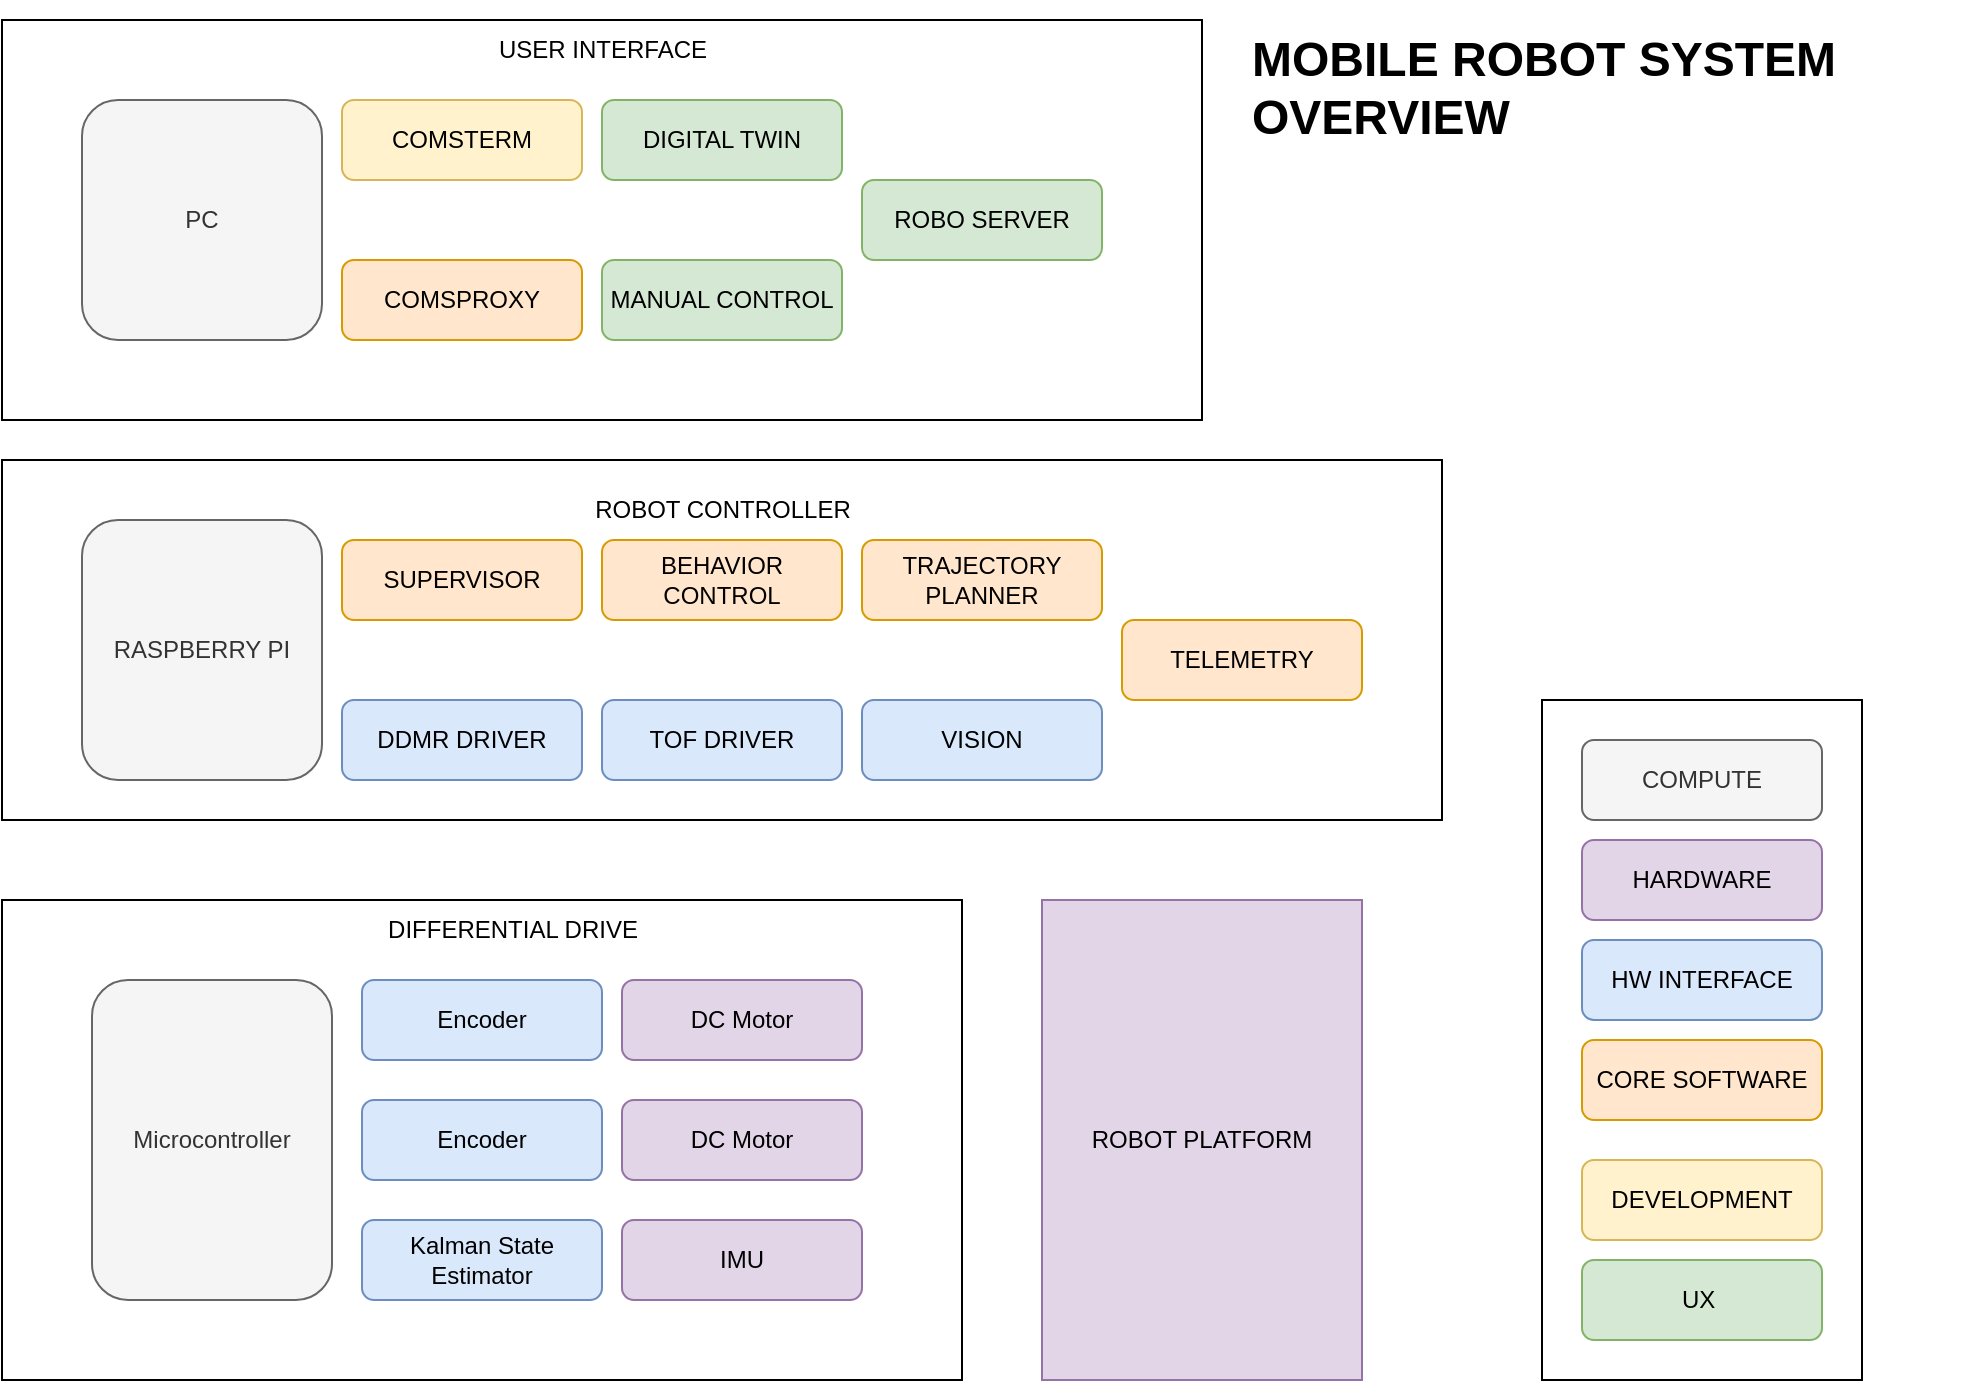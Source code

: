 <mxfile>
    <diagram id="Z3IE_bP1fBQQ4hotot2r" name="TOP">
        <mxGraphModel dx="906" dy="561" grid="1" gridSize="10" guides="1" tooltips="1" connect="1" arrows="1" fold="1" page="1" pageScale="1" pageWidth="1169" pageHeight="827" math="0" shadow="0">
            <root>
                <mxCell id="0"/>
                <mxCell id="1" parent="0"/>
                <mxCell id="74" value="" style="rounded=0;whiteSpace=wrap;html=1;" parent="1" vertex="1">
                    <mxGeometry x="810" y="380" width="160" height="340" as="geometry"/>
                </mxCell>
                <mxCell id="62" value="" style="rounded=0;whiteSpace=wrap;html=1;" parent="1" vertex="1">
                    <mxGeometry x="40" y="40" width="600" height="200" as="geometry"/>
                </mxCell>
                <mxCell id="54" value="" style="rounded=0;whiteSpace=wrap;html=1;" parent="1" vertex="1">
                    <mxGeometry x="40" y="260" width="720" height="180" as="geometry"/>
                </mxCell>
                <mxCell id="40" value="" style="rounded=0;whiteSpace=wrap;html=1;" parent="1" vertex="1">
                    <mxGeometry x="40" y="480" width="480" height="240" as="geometry"/>
                </mxCell>
                <mxCell id="14" value="IMU" style="rounded=1;whiteSpace=wrap;html=1;fillColor=#e1d5e7;strokeColor=#9673a6;" parent="1" vertex="1">
                    <mxGeometry x="350" y="640" width="120" height="40" as="geometry"/>
                </mxCell>
                <mxCell id="15" value="Kalman State Estimator" style="rounded=1;whiteSpace=wrap;html=1;fillColor=#dae8fc;strokeColor=#6c8ebf;" parent="1" vertex="1">
                    <mxGeometry x="220" y="640" width="120" height="40" as="geometry"/>
                </mxCell>
                <mxCell id="16" value="Microcontroller" style="rounded=1;whiteSpace=wrap;html=1;fillColor=#f5f5f5;fontColor=#333333;strokeColor=#666666;" parent="1" vertex="1">
                    <mxGeometry x="85" y="520" width="120" height="160" as="geometry"/>
                </mxCell>
                <mxCell id="31" value="DC Motor" style="rounded=1;whiteSpace=wrap;html=1;fillColor=#e1d5e7;strokeColor=#9673a6;" parent="1" vertex="1">
                    <mxGeometry x="350" y="520" width="120" height="40" as="geometry"/>
                </mxCell>
                <mxCell id="32" value="Encoder" style="rounded=1;whiteSpace=wrap;html=1;fillColor=#dae8fc;strokeColor=#6c8ebf;" parent="1" vertex="1">
                    <mxGeometry x="220" y="520" width="120" height="40" as="geometry"/>
                </mxCell>
                <mxCell id="37" value="DC Motor" style="rounded=1;whiteSpace=wrap;html=1;fillColor=#e1d5e7;strokeColor=#9673a6;" parent="1" vertex="1">
                    <mxGeometry x="350" y="580" width="120" height="40" as="geometry"/>
                </mxCell>
                <mxCell id="38" value="Encoder" style="rounded=1;whiteSpace=wrap;html=1;fillColor=#dae8fc;strokeColor=#6c8ebf;" parent="1" vertex="1">
                    <mxGeometry x="220" y="580" width="120" height="40" as="geometry"/>
                </mxCell>
                <mxCell id="42" value="ROBOT PLATFORM" style="rounded=0;whiteSpace=wrap;html=1;fillColor=#e1d5e7;strokeColor=#9673a6;" parent="1" vertex="1">
                    <mxGeometry x="560" y="480" width="160" height="240" as="geometry"/>
                </mxCell>
                <mxCell id="43" value="DIFFERENTIAL DRIVE" style="text;html=1;align=center;verticalAlign=middle;resizable=0;points=[];autosize=1;strokeColor=none;fillColor=none;" parent="1" vertex="1">
                    <mxGeometry x="220" y="480" width="150" height="30" as="geometry"/>
                </mxCell>
                <mxCell id="45" value="DDMR DRIVER" style="rounded=1;whiteSpace=wrap;html=1;fillColor=#dae8fc;strokeColor=#6c8ebf;" parent="1" vertex="1">
                    <mxGeometry x="210" y="380" width="120" height="40" as="geometry"/>
                </mxCell>
                <mxCell id="46" value="TOF DRIVER" style="rounded=1;whiteSpace=wrap;html=1;fillColor=#dae8fc;strokeColor=#6c8ebf;" parent="1" vertex="1">
                    <mxGeometry x="340" y="380" width="120" height="40" as="geometry"/>
                </mxCell>
                <mxCell id="47" value="VISION" style="rounded=1;whiteSpace=wrap;html=1;fillColor=#dae8fc;strokeColor=#6c8ebf;" parent="1" vertex="1">
                    <mxGeometry x="470" y="380" width="120" height="40" as="geometry"/>
                </mxCell>
                <mxCell id="49" value="TELEMETRY" style="rounded=1;whiteSpace=wrap;html=1;fillColor=#ffe6cc;strokeColor=#d79b00;" parent="1" vertex="1">
                    <mxGeometry x="600" y="340" width="120" height="40" as="geometry"/>
                </mxCell>
                <mxCell id="50" value="SUPERVISOR" style="rounded=1;whiteSpace=wrap;html=1;fillColor=#ffe6cc;strokeColor=#d79b00;" parent="1" vertex="1">
                    <mxGeometry x="210" y="300" width="120" height="40" as="geometry"/>
                </mxCell>
                <mxCell id="51" value="BEHAVIOR CONTROL" style="rounded=1;whiteSpace=wrap;html=1;fillColor=#ffe6cc;strokeColor=#d79b00;" parent="1" vertex="1">
                    <mxGeometry x="340" y="300" width="120" height="40" as="geometry"/>
                </mxCell>
                <mxCell id="52" value="TRAJECTORY PLANNER" style="rounded=1;whiteSpace=wrap;html=1;fillColor=#ffe6cc;strokeColor=#d79b00;" parent="1" vertex="1">
                    <mxGeometry x="470" y="300" width="120" height="40" as="geometry"/>
                </mxCell>
                <mxCell id="53" value="RASPBERRY PI" style="rounded=1;whiteSpace=wrap;html=1;fillColor=#f5f5f5;fontColor=#333333;strokeColor=#666666;" parent="1" vertex="1">
                    <mxGeometry x="80" y="290" width="120" height="130" as="geometry"/>
                </mxCell>
                <mxCell id="55" value="ROBOT CONTROLLER" style="text;html=1;align=center;verticalAlign=middle;resizable=0;points=[];autosize=1;strokeColor=none;fillColor=none;" parent="1" vertex="1">
                    <mxGeometry x="325" y="270" width="150" height="30" as="geometry"/>
                </mxCell>
                <mxCell id="56" value="PC" style="rounded=1;whiteSpace=wrap;html=1;fillColor=#f5f5f5;fontColor=#333333;strokeColor=#666666;" parent="1" vertex="1">
                    <mxGeometry x="80" y="80" width="120" height="120" as="geometry"/>
                </mxCell>
                <mxCell id="58" value="COMSTERM" style="rounded=1;whiteSpace=wrap;html=1;fillColor=#fff2cc;strokeColor=#d6b656;" parent="1" vertex="1">
                    <mxGeometry x="210" y="80" width="120" height="40" as="geometry"/>
                </mxCell>
                <mxCell id="59" value="COMSPROXY" style="rounded=1;whiteSpace=wrap;html=1;fillColor=#ffe6cc;strokeColor=#d79b00;" parent="1" vertex="1">
                    <mxGeometry x="210" y="160" width="120" height="40" as="geometry"/>
                </mxCell>
                <mxCell id="60" value="DIGITAL TWIN" style="rounded=1;whiteSpace=wrap;html=1;fillColor=#d5e8d4;strokeColor=#82b366;" parent="1" vertex="1">
                    <mxGeometry x="340" y="80" width="120" height="40" as="geometry"/>
                </mxCell>
                <mxCell id="61" value="MANUAL CONTROL" style="rounded=1;whiteSpace=wrap;html=1;fillColor=#d5e8d4;strokeColor=#82b366;" parent="1" vertex="1">
                    <mxGeometry x="340" y="160" width="120" height="40" as="geometry"/>
                </mxCell>
                <mxCell id="63" value="USER INTERFACE" style="text;html=1;align=center;verticalAlign=middle;resizable=0;points=[];autosize=1;strokeColor=none;fillColor=none;" parent="1" vertex="1">
                    <mxGeometry x="275" y="40" width="130" height="30" as="geometry"/>
                </mxCell>
                <mxCell id="66" value="ROBO SERVER" style="rounded=1;whiteSpace=wrap;html=1;fillColor=#d5e8d4;strokeColor=#82b366;" parent="1" vertex="1">
                    <mxGeometry x="470" y="120" width="120" height="40" as="geometry"/>
                </mxCell>
                <mxCell id="68" value="HARDWARE" style="rounded=1;whiteSpace=wrap;html=1;fillColor=#e1d5e7;strokeColor=#9673a6;" parent="1" vertex="1">
                    <mxGeometry x="830" y="450" width="120" height="40" as="geometry"/>
                </mxCell>
                <mxCell id="69" value="HW INTERFACE" style="rounded=1;whiteSpace=wrap;html=1;fillColor=#dae8fc;strokeColor=#6c8ebf;" parent="1" vertex="1">
                    <mxGeometry x="830" y="500" width="120" height="40" as="geometry"/>
                </mxCell>
                <mxCell id="70" value="CORE SOFTWARE" style="rounded=1;whiteSpace=wrap;html=1;fillColor=#ffe6cc;strokeColor=#d79b00;" parent="1" vertex="1">
                    <mxGeometry x="830" y="550" width="120" height="40" as="geometry"/>
                </mxCell>
                <mxCell id="71" value="UX&amp;nbsp;" style="rounded=1;whiteSpace=wrap;html=1;fillColor=#d5e8d4;strokeColor=#82b366;" parent="1" vertex="1">
                    <mxGeometry x="830" y="660" width="120" height="40" as="geometry"/>
                </mxCell>
                <mxCell id="72" value="DEVELOPMENT" style="rounded=1;whiteSpace=wrap;html=1;fillColor=#fff2cc;strokeColor=#d6b656;" parent="1" vertex="1">
                    <mxGeometry x="830" y="610" width="120" height="40" as="geometry"/>
                </mxCell>
                <mxCell id="75" value="&lt;h1&gt;&lt;span style=&quot;background-color: initial;&quot;&gt;MOBILE ROBOT SYSTEM OVERVIEW&lt;/span&gt;&lt;/h1&gt;&lt;h1&gt;&lt;br&gt;&lt;/h1&gt;" style="text;html=1;strokeColor=none;fillColor=none;spacing=5;spacingTop=-20;whiteSpace=wrap;overflow=hidden;rounded=0;" parent="1" vertex="1">
                    <mxGeometry x="660" y="40" width="360" height="190" as="geometry"/>
                </mxCell>
                <mxCell id="76" value="COMPUTE" style="rounded=1;whiteSpace=wrap;html=1;fillColor=#f5f5f5;strokeColor=#666666;fontColor=#333333;" parent="1" vertex="1">
                    <mxGeometry x="830" y="400" width="120" height="40" as="geometry"/>
                </mxCell>
            </root>
        </mxGraphModel>
    </diagram>
    <diagram id="q1rmEA_TpBoTAxOBnUqe" name="Modeling Diagrams">
        <mxGraphModel dx="906" dy="561" grid="1" gridSize="10" guides="1" tooltips="1" connect="1" arrows="1" fold="1" page="1" pageScale="1" pageWidth="1169" pageHeight="827" math="1" shadow="0">
            <root>
                <mxCell id="0"/>
                <mxCell id="1" parent="0"/>
                <mxCell id="r7VjS9YqXIL3C1uOv69l-142" value="" style="group;movable=1;resizable=1;rotatable=1;deletable=1;editable=1;connectable=1;" parent="1" vertex="1" connectable="0">
                    <mxGeometry x="20" y="20" width="980" height="355" as="geometry"/>
                </mxCell>
                <mxCell id="r7VjS9YqXIL3C1uOv69l-141" value="" style="rounded=0;whiteSpace=wrap;html=1;" parent="r7VjS9YqXIL3C1uOv69l-142" vertex="1">
                    <mxGeometry width="980" height="340" as="geometry"/>
                </mxCell>
                <mxCell id="r7VjS9YqXIL3C1uOv69l-135" value="" style="curved=1;endArrow=none;html=1;strokeWidth=4;endFill=0;movable=1;resizable=1;rotatable=1;deletable=1;editable=1;connectable=1;startArrow=oval;startFill=1;" parent="r7VjS9YqXIL3C1uOv69l-142" edge="1">
                    <mxGeometry width="50" height="50" relative="1" as="geometry">
                        <mxPoint x="660" y="310" as="sourcePoint"/>
                        <mxPoint x="940" y="80.94" as="targetPoint"/>
                        <Array as="points">
                            <mxPoint x="740" y="230.94"/>
                            <mxPoint x="790" y="210.94"/>
                            <mxPoint x="780" y="150.94"/>
                            <mxPoint x="770" y="120.94"/>
                            <mxPoint x="840" y="70.94"/>
                            <mxPoint x="890" y="60.94"/>
                        </Array>
                    </mxGeometry>
                </mxCell>
                <mxCell id="r7VjS9YqXIL3C1uOv69l-74" value="" style="endArrow=none;dashed=1;html=1;dashPattern=1 1;strokeWidth=2;movable=1;resizable=1;rotatable=1;deletable=1;editable=1;connectable=1;" parent="r7VjS9YqXIL3C1uOv69l-142" edge="1">
                    <mxGeometry width="50" height="50" relative="1" as="geometry">
                        <mxPoint x="430" y="110.94" as="sourcePoint"/>
                        <mxPoint x="550" y="230.94" as="targetPoint"/>
                    </mxGeometry>
                </mxCell>
                <mxCell id="r7VjS9YqXIL3C1uOv69l-4" value="" style="rounded=1;whiteSpace=wrap;html=1;rotation=-65;movable=1;resizable=1;rotatable=1;deletable=1;editable=1;connectable=1;" parent="r7VjS9YqXIL3C1uOv69l-142" vertex="1">
                    <mxGeometry x="101.004" y="149.94" width="184.83" height="62.82" as="geometry"/>
                </mxCell>
                <mxCell id="r7VjS9YqXIL3C1uOv69l-1" value="" style="endArrow=classic;html=1;movable=1;resizable=1;rotatable=1;deletable=1;editable=1;connectable=1;" parent="r7VjS9YqXIL3C1uOv69l-142" edge="1">
                    <mxGeometry width="50" height="50" relative="1" as="geometry">
                        <mxPoint x="20" y="310.94" as="sourcePoint"/>
                        <mxPoint x="20" y="30.94" as="targetPoint"/>
                    </mxGeometry>
                </mxCell>
                <mxCell id="r7VjS9YqXIL3C1uOv69l-23" value="Z" style="edgeLabel;html=1;align=center;verticalAlign=middle;resizable=1;points=[];movable=1;rotatable=1;deletable=1;editable=1;connectable=1;" parent="r7VjS9YqXIL3C1uOv69l-1" vertex="1" connectable="0">
                    <mxGeometry x="0.77" relative="1" as="geometry">
                        <mxPoint y="-42" as="offset"/>
                    </mxGeometry>
                </mxCell>
                <mxCell id="r7VjS9YqXIL3C1uOv69l-2" value="" style="endArrow=classic;html=1;movable=1;resizable=1;rotatable=1;deletable=1;editable=1;connectable=1;" parent="r7VjS9YqXIL3C1uOv69l-142" edge="1">
                    <mxGeometry width="50" height="50" relative="1" as="geometry">
                        <mxPoint x="20" y="310.94" as="sourcePoint"/>
                        <mxPoint x="300" y="310.94" as="targetPoint"/>
                    </mxGeometry>
                </mxCell>
                <mxCell id="r7VjS9YqXIL3C1uOv69l-24" value="X" style="edgeLabel;html=1;align=center;verticalAlign=middle;resizable=1;points=[];movable=1;rotatable=1;deletable=1;editable=1;connectable=1;" parent="r7VjS9YqXIL3C1uOv69l-2" vertex="1" connectable="0">
                    <mxGeometry x="0.518" y="1" relative="1" as="geometry">
                        <mxPoint x="77" y="1" as="offset"/>
                    </mxGeometry>
                </mxCell>
                <mxCell id="r7VjS9YqXIL3C1uOv69l-3" value="" style="ellipse;whiteSpace=wrap;html=1;aspect=fixed;container=0;movable=1;resizable=1;rotatable=1;deletable=1;editable=1;connectable=1;" parent="r7VjS9YqXIL3C1uOv69l-142" vertex="1">
                    <mxGeometry x="110" y="230.94" width="80" height="80" as="geometry"/>
                </mxCell>
                <mxCell id="r7VjS9YqXIL3C1uOv69l-11" value="" style="endArrow=none;dashed=1;html=1;strokeWidth=2;dashPattern=1 1;movable=1;resizable=1;rotatable=1;deletable=1;editable=1;connectable=1;" parent="r7VjS9YqXIL3C1uOv69l-142" edge="1">
                    <mxGeometry width="50" height="50" relative="1" as="geometry">
                        <mxPoint x="150" y="270.94" as="sourcePoint"/>
                        <mxPoint x="150" y="30.94" as="targetPoint"/>
                    </mxGeometry>
                </mxCell>
                <mxCell id="r7VjS9YqXIL3C1uOv69l-6" value="" style="endArrow=none;html=1;strokeWidth=2;movable=1;resizable=1;rotatable=1;deletable=1;editable=1;connectable=1;endFill=0;startArrow=classic;startFill=1;" parent="r7VjS9YqXIL3C1uOv69l-142" edge="1">
                    <mxGeometry width="50" height="50" relative="1" as="geometry">
                        <mxPoint x="263" y="30.94" as="sourcePoint"/>
                        <mxPoint x="150" y="270.94" as="targetPoint"/>
                    </mxGeometry>
                </mxCell>
                <mxCell id="b8j8sX9C9uJOOnNy8c7S-10" value="Z'" style="edgeLabel;html=1;align=center;verticalAlign=middle;resizable=0;points=[];" parent="r7VjS9YqXIL3C1uOv69l-6" vertex="1" connectable="0">
                    <mxGeometry x="-0.94" y="-1" relative="1" as="geometry">
                        <mxPoint x="11" y="-18" as="offset"/>
                    </mxGeometry>
                </mxCell>
                <mxCell id="r7VjS9YqXIL3C1uOv69l-7" value="" style="ellipse;whiteSpace=wrap;html=1;aspect=fixed;rotation=25;movable=1;resizable=1;rotatable=1;deletable=1;editable=1;connectable=1;fillColor=#647687;fontColor=#ffffff;strokeColor=#314354;" parent="r7VjS9YqXIL3C1uOv69l-142" vertex="1">
                    <mxGeometry x="203.004" y="113.94" width="30.0" height="30.0" as="geometry"/>
                </mxCell>
                <mxCell id="r7VjS9YqXIL3C1uOv69l-16" value="" style="endArrow=none;dashed=1;html=1;dashPattern=1 1;strokeWidth=2;movable=1;resizable=1;rotatable=1;deletable=1;editable=1;connectable=1;" parent="r7VjS9YqXIL3C1uOv69l-142" edge="1">
                    <mxGeometry width="50" height="50" relative="1" as="geometry">
                        <mxPoint x="20" y="270" as="sourcePoint"/>
                        <mxPoint x="300" y="270.94" as="targetPoint"/>
                    </mxGeometry>
                </mxCell>
                <mxCell id="r7VjS9YqXIL3C1uOv69l-39" value="" style="endArrow=classic;html=1;movable=1;resizable=1;rotatable=1;deletable=1;editable=1;connectable=1;" parent="r7VjS9YqXIL3C1uOv69l-142" edge="1">
                    <mxGeometry width="50" height="50" relative="1" as="geometry">
                        <mxPoint x="340" y="309.27" as="sourcePoint"/>
                        <mxPoint x="340" y="29.27" as="targetPoint"/>
                    </mxGeometry>
                </mxCell>
                <mxCell id="r7VjS9YqXIL3C1uOv69l-40" value="Y" style="edgeLabel;html=1;align=center;verticalAlign=middle;resizable=1;points=[];movable=1;rotatable=1;deletable=1;editable=1;connectable=1;" parent="r7VjS9YqXIL3C1uOv69l-39" vertex="1" connectable="0">
                    <mxGeometry x="0.77" relative="1" as="geometry">
                        <mxPoint y="-42" as="offset"/>
                    </mxGeometry>
                </mxCell>
                <mxCell id="r7VjS9YqXIL3C1uOv69l-62" value="" style="endArrow=classic;html=1;exitX=0.5;exitY=0;exitDx=0;exitDy=0;movable=1;resizable=1;rotatable=1;deletable=1;editable=1;connectable=1;" parent="r7VjS9YqXIL3C1uOv69l-142" source="r7VjS9YqXIL3C1uOv69l-49" edge="1">
                    <mxGeometry width="50" height="50" relative="1" as="geometry">
                        <mxPoint x="540" y="339.94" as="sourcePoint"/>
                        <mxPoint x="550" y="110.94" as="targetPoint"/>
                    </mxGeometry>
                </mxCell>
                <mxCell id="r7VjS9YqXIL3C1uOv69l-75" value="X'" style="edgeLabel;html=1;align=center;verticalAlign=middle;resizable=1;points=[];movable=1;rotatable=1;deletable=1;editable=1;connectable=1;" parent="r7VjS9YqXIL3C1uOv69l-62" vertex="1" connectable="0">
                    <mxGeometry x="0.906" y="-1" relative="1" as="geometry">
                        <mxPoint x="2" y="-13" as="offset"/>
                    </mxGeometry>
                </mxCell>
                <mxCell id="r7VjS9YqXIL3C1uOv69l-63" value="" style="endArrow=classic;html=1;movable=1;resizable=1;rotatable=1;deletable=1;editable=1;connectable=1;" parent="r7VjS9YqXIL3C1uOv69l-142" edge="1">
                    <mxGeometry width="50" height="50" relative="1" as="geometry">
                        <mxPoint x="420" y="100.94" as="sourcePoint"/>
                        <mxPoint x="400" y="80.94" as="targetPoint"/>
                    </mxGeometry>
                </mxCell>
                <mxCell id="r7VjS9YqXIL3C1uOv69l-77" value="Y'" style="edgeLabel;html=1;align=center;verticalAlign=middle;resizable=1;points=[];movable=1;rotatable=1;deletable=1;editable=1;connectable=1;" parent="r7VjS9YqXIL3C1uOv69l-63" vertex="1" connectable="0">
                    <mxGeometry x="0.85" relative="1" as="geometry">
                        <mxPoint x="-12" y="-2" as="offset"/>
                    </mxGeometry>
                </mxCell>
                <mxCell id="r7VjS9YqXIL3C1uOv69l-43" value="" style="rounded=1;whiteSpace=wrap;html=1;rotation=45;movable=1;resizable=1;rotatable=1;deletable=1;editable=1;connectable=1;" parent="r7VjS9YqXIL3C1uOv69l-142" vertex="1">
                    <mxGeometry x="450" y="119.94" width="80" height="100" as="geometry"/>
                </mxCell>
                <mxCell id="r7VjS9YqXIL3C1uOv69l-44" value="" style="rounded=1;whiteSpace=wrap;html=1;rotation=45;movable=1;resizable=1;rotatable=1;deletable=1;editable=1;connectable=1;" parent="r7VjS9YqXIL3C1uOv69l-142" vertex="1">
                    <mxGeometry x="446" y="100.94" width="10" height="60" as="geometry"/>
                </mxCell>
                <mxCell id="r7VjS9YqXIL3C1uOv69l-45" value="" style="rounded=1;whiteSpace=wrap;html=1;rotation=45;movable=1;resizable=1;rotatable=1;deletable=1;editable=1;connectable=1;" parent="r7VjS9YqXIL3C1uOv69l-142" vertex="1">
                    <mxGeometry x="524" y="178.94" width="10" height="60" as="geometry"/>
                </mxCell>
                <mxCell id="r7VjS9YqXIL3C1uOv69l-49" value="" style="ellipse;whiteSpace=wrap;html=1;aspect=fixed;fillColor=#647687;fontColor=#ffffff;strokeColor=#314354;rotation=45;movable=1;resizable=1;rotatable=1;deletable=1;editable=1;connectable=1;" parent="r7VjS9YqXIL3C1uOv69l-142" vertex="1">
                    <mxGeometry x="480" y="159.94" width="20" height="20" as="geometry"/>
                </mxCell>
                <mxCell id="r7VjS9YqXIL3C1uOv69l-70" value="" style="endArrow=classic;html=1;strokeWidth=1;exitX=0.5;exitY=0;exitDx=0;exitDy=0;movable=1;resizable=1;rotatable=1;deletable=1;editable=1;connectable=1;" parent="r7VjS9YqXIL3C1uOv69l-142" source="r7VjS9YqXIL3C1uOv69l-44" edge="1">
                    <mxGeometry width="50" height="50" relative="1" as="geometry">
                        <mxPoint x="480" y="100.94" as="sourcePoint"/>
                        <mxPoint x="500" y="80.94" as="targetPoint"/>
                    </mxGeometry>
                </mxCell>
                <mxCell id="r7VjS9YqXIL3C1uOv69l-78" value="$$v_L$$" style="edgeLabel;html=1;align=center;verticalAlign=middle;resizable=1;points=[];movable=1;rotatable=1;deletable=1;editable=1;connectable=1;" parent="r7VjS9YqXIL3C1uOv69l-70" vertex="1" connectable="0">
                    <mxGeometry x="0.746" y="2" relative="1" as="geometry">
                        <mxPoint x="15" y="-8" as="offset"/>
                    </mxGeometry>
                </mxCell>
                <mxCell id="r7VjS9YqXIL3C1uOv69l-71" value="" style="endArrow=classic;html=1;strokeWidth=1;exitX=0.5;exitY=0;exitDx=0;exitDy=0;movable=1;resizable=1;rotatable=1;deletable=1;editable=1;connectable=1;" parent="r7VjS9YqXIL3C1uOv69l-142" edge="1">
                    <mxGeometry width="50" height="50" relative="1" as="geometry">
                        <mxPoint x="550.003" y="188.727" as="sourcePoint"/>
                        <mxPoint x="577.79" y="159.94" as="targetPoint"/>
                    </mxGeometry>
                </mxCell>
                <mxCell id="r7VjS9YqXIL3C1uOv69l-79" value="$$v_R$$" style="edgeLabel;html=1;align=center;verticalAlign=middle;resizable=1;points=[];movable=1;rotatable=1;deletable=1;editable=1;connectable=1;" parent="r7VjS9YqXIL3C1uOv69l-71" vertex="1" connectable="0">
                    <mxGeometry x="0.731" relative="1" as="geometry">
                        <mxPoint x="11" y="-4" as="offset"/>
                    </mxGeometry>
                </mxCell>
                <mxCell id="r7VjS9YqXIL3C1uOv69l-72" value="" style="endArrow=classic;html=1;strokeWidth=1;exitX=0.539;exitY=-0.027;exitDx=0;exitDy=0;exitPerimeter=0;movable=1;resizable=1;rotatable=1;deletable=1;editable=1;connectable=1;" parent="r7VjS9YqXIL3C1uOv69l-142" source="r7VjS9YqXIL3C1uOv69l-49" edge="1">
                    <mxGeometry width="50" height="50" relative="1" as="geometry">
                        <mxPoint x="500" y="161.76" as="sourcePoint"/>
                        <mxPoint x="520" y="139.94" as="targetPoint"/>
                    </mxGeometry>
                </mxCell>
                <mxCell id="r7VjS9YqXIL3C1uOv69l-85" value="$$v_b$$" style="edgeLabel;html=1;align=center;verticalAlign=middle;resizable=1;points=[];movable=1;rotatable=1;deletable=1;editable=1;connectable=1;" parent="r7VjS9YqXIL3C1uOv69l-72" vertex="1" connectable="0">
                    <mxGeometry x="0.581" y="-1" relative="1" as="geometry">
                        <mxPoint x="-20" y="-9" as="offset"/>
                    </mxGeometry>
                </mxCell>
                <mxCell id="r7VjS9YqXIL3C1uOv69l-80" value="" style="curved=1;endArrow=classic;html=1;strokeWidth=1;movable=1;resizable=1;rotatable=1;deletable=1;editable=1;connectable=1;" parent="r7VjS9YqXIL3C1uOv69l-142" edge="1">
                    <mxGeometry width="50" height="50" relative="1" as="geometry">
                        <mxPoint x="540" y="239.94" as="sourcePoint"/>
                        <mxPoint x="560" y="220.94" as="targetPoint"/>
                        <Array as="points">
                            <mxPoint x="540" y="219.94"/>
                        </Array>
                    </mxGeometry>
                </mxCell>
                <mxCell id="r7VjS9YqXIL3C1uOv69l-82" value="" style="curved=1;endArrow=classic;html=1;strokeWidth=1;movable=1;resizable=1;rotatable=1;deletable=1;editable=1;connectable=1;" parent="r7VjS9YqXIL3C1uOv69l-142" edge="1">
                    <mxGeometry width="50" height="50" relative="1" as="geometry">
                        <mxPoint x="430" y="130.94" as="sourcePoint"/>
                        <mxPoint x="450" y="111.94" as="targetPoint"/>
                        <Array as="points">
                            <mxPoint x="430" y="110.94"/>
                        </Array>
                    </mxGeometry>
                </mxCell>
                <mxCell id="r7VjS9YqXIL3C1uOv69l-84" value="$$\omega_L$$" style="edgeLabel;html=1;align=center;verticalAlign=middle;resizable=1;points=[];movable=1;rotatable=1;deletable=1;editable=1;connectable=1;" parent="r7VjS9YqXIL3C1uOv69l-82" vertex="1" connectable="0">
                    <mxGeometry x="0.747" relative="1" as="geometry">
                        <mxPoint x="-30" y="8" as="offset"/>
                    </mxGeometry>
                </mxCell>
                <mxCell id="r7VjS9YqXIL3C1uOv69l-86" value="" style="curved=1;endArrow=classic;html=1;strokeWidth=1;movable=1;resizable=1;rotatable=1;deletable=1;editable=1;connectable=1;" parent="r7VjS9YqXIL3C1uOv69l-142" edge="1">
                    <mxGeometry width="50" height="50" relative="1" as="geometry">
                        <mxPoint x="494" y="187.41" as="sourcePoint"/>
                        <mxPoint x="504" y="166" as="targetPoint"/>
                        <Array as="points">
                            <mxPoint x="501" y="188.41"/>
                            <mxPoint x="510" y="184.32"/>
                            <mxPoint x="510" y="174.32"/>
                        </Array>
                    </mxGeometry>
                </mxCell>
                <mxCell id="r7VjS9YqXIL3C1uOv69l-87" value="$$\omega_b$$" style="edgeLabel;html=1;align=center;verticalAlign=middle;resizable=1;points=[];movable=1;rotatable=1;deletable=1;editable=1;connectable=1;" parent="r7VjS9YqXIL3C1uOv69l-86" vertex="1" connectable="0">
                    <mxGeometry x="0.751" y="2" relative="1" as="geometry">
                        <mxPoint x="15" y="-1" as="offset"/>
                    </mxGeometry>
                </mxCell>
                <mxCell id="r7VjS9YqXIL3C1uOv69l-88" value="" style="endArrow=classic;startArrow=classic;html=1;strokeWidth=1;movable=1;resizable=1;rotatable=1;deletable=1;editable=1;connectable=1;" parent="r7VjS9YqXIL3C1uOv69l-142" edge="1">
                    <mxGeometry width="50" height="50" relative="1" as="geometry">
                        <mxPoint x="402" y="179.94" as="sourcePoint"/>
                        <mxPoint x="480" y="258.94" as="targetPoint"/>
                    </mxGeometry>
                </mxCell>
                <mxCell id="r7VjS9YqXIL3C1uOv69l-89" value="D" style="edgeLabel;html=1;align=center;verticalAlign=middle;resizable=1;points=[];movable=1;rotatable=1;deletable=1;editable=1;connectable=1;" parent="r7VjS9YqXIL3C1uOv69l-88" vertex="1" connectable="0">
                    <mxGeometry x="0.017" y="-1" relative="1" as="geometry">
                        <mxPoint x="-4" y="8" as="offset"/>
                    </mxGeometry>
                </mxCell>
                <mxCell id="r7VjS9YqXIL3C1uOv69l-90" value="" style="endArrow=classic;startArrow=classic;html=1;strokeWidth=1;movable=1;resizable=1;rotatable=1;deletable=1;editable=1;connectable=1;" parent="r7VjS9YqXIL3C1uOv69l-142" edge="1">
                    <mxGeometry width="50" height="50" relative="1" as="geometry">
                        <mxPoint x="50" y="270.94" as="sourcePoint"/>
                        <mxPoint x="120" y="130" as="targetPoint"/>
                    </mxGeometry>
                </mxCell>
                <mxCell id="r7VjS9YqXIL3C1uOv69l-91" value="L" style="edgeLabel;html=1;align=center;verticalAlign=middle;resizable=1;points=[];movable=1;rotatable=1;deletable=1;editable=1;connectable=1;" parent="r7VjS9YqXIL3C1uOv69l-90" vertex="1" connectable="0">
                    <mxGeometry x="0.023" y="-1" relative="1" as="geometry">
                        <mxPoint x="-12" y="-8" as="offset"/>
                    </mxGeometry>
                </mxCell>
                <mxCell id="r7VjS9YqXIL3C1uOv69l-92" value="" style="endArrow=classic;startArrow=classic;html=1;strokeWidth=1;movable=1;resizable=1;rotatable=1;deletable=1;editable=1;connectable=1;" parent="r7VjS9YqXIL3C1uOv69l-142" edge="1">
                    <mxGeometry width="50" height="50" relative="1" as="geometry">
                        <mxPoint x="50" y="310.94" as="sourcePoint"/>
                        <mxPoint x="50" y="270.94" as="targetPoint"/>
                    </mxGeometry>
                </mxCell>
                <mxCell id="r7VjS9YqXIL3C1uOv69l-93" value="R" style="edgeLabel;html=1;align=center;verticalAlign=middle;resizable=1;points=[];movable=1;rotatable=1;deletable=1;editable=1;connectable=1;" parent="r7VjS9YqXIL3C1uOv69l-92" vertex="1" connectable="0">
                    <mxGeometry x="0.202" relative="1" as="geometry">
                        <mxPoint x="13" as="offset"/>
                    </mxGeometry>
                </mxCell>
                <mxCell id="r7VjS9YqXIL3C1uOv69l-95" value="$$M_w$$" style="text;html=1;align=center;verticalAlign=middle;resizable=1;points=[];autosize=1;strokeColor=none;fillColor=none;movable=1;rotatable=1;deletable=1;editable=1;connectable=1;" parent="r7VjS9YqXIL3C1uOv69l-142" vertex="1">
                    <mxGeometry x="110" y="270.94" width="80" height="30" as="geometry"/>
                </mxCell>
                <mxCell id="r7VjS9YqXIL3C1uOv69l-97" value="$$y_g$$" style="endArrow=none;dashed=1;html=1;dashPattern=1 1;strokeWidth=2;exitX=0;exitY=1;exitDx=0;exitDy=0;movable=1;resizable=1;rotatable=1;deletable=1;editable=1;connectable=1;" parent="r7VjS9YqXIL3C1uOv69l-142" source="r7VjS9YqXIL3C1uOv69l-49" edge="1">
                    <mxGeometry x="1" y="10" width="50" height="50" relative="1" as="geometry">
                        <mxPoint x="500" y="189.94" as="sourcePoint"/>
                        <mxPoint x="340" y="170.94" as="targetPoint"/>
                        <Array as="points">
                            <mxPoint x="400" y="170.94"/>
                        </Array>
                        <mxPoint x="-10" y="-10" as="offset"/>
                    </mxGeometry>
                </mxCell>
                <mxCell id="r7VjS9YqXIL3C1uOv69l-100" value="" style="curved=1;endArrow=classic;html=1;strokeWidth=1;movable=1;resizable=1;rotatable=1;deletable=1;editable=1;connectable=1;" parent="r7VjS9YqXIL3C1uOv69l-142" edge="1">
                    <mxGeometry width="50" height="50" relative="1" as="geometry">
                        <mxPoint x="150" y="70.94" as="sourcePoint"/>
                        <mxPoint x="241" y="75" as="targetPoint"/>
                        <Array as="points">
                            <mxPoint x="200" y="20.94"/>
                        </Array>
                    </mxGeometry>
                </mxCell>
                <mxCell id="r7VjS9YqXIL3C1uOv69l-101" value="$$\theta$$" style="edgeLabel;html=1;align=center;verticalAlign=middle;resizable=1;points=[];movable=1;rotatable=1;deletable=1;editable=1;connectable=1;" parent="r7VjS9YqXIL3C1uOv69l-100" vertex="1" connectable="0">
                    <mxGeometry x="-0.252" y="-14" relative="1" as="geometry">
                        <mxPoint x="-2" y="21" as="offset"/>
                    </mxGeometry>
                </mxCell>
                <mxCell id="r7VjS9YqXIL3C1uOv69l-114" value="" style="group;rotation=0;movable=1;resizable=1;rotatable=1;deletable=1;editable=1;connectable=1;" parent="r7VjS9YqXIL3C1uOv69l-142" vertex="1" connectable="0">
                    <mxGeometry x="740" y="90.94" width="57.54" height="57.54" as="geometry"/>
                </mxCell>
                <mxCell id="r7VjS9YqXIL3C1uOv69l-110" value="" style="rounded=1;whiteSpace=wrap;html=1;rotation=45;movable=1;resizable=1;rotatable=1;deletable=1;editable=1;connectable=1;" parent="r7VjS9YqXIL3C1uOv69l-114" vertex="1">
                    <mxGeometry x="22" width="36.104" height="45.13" as="geometry"/>
                </mxCell>
                <mxCell id="r7VjS9YqXIL3C1uOv69l-111" value="" style="rounded=1;whiteSpace=wrap;html=1;rotation=45;movable=1;resizable=1;rotatable=1;deletable=1;editable=1;connectable=1;" parent="r7VjS9YqXIL3C1uOv69l-114" vertex="1">
                    <mxGeometry x="20" y="-9" width="4.513" height="27.078" as="geometry"/>
                </mxCell>
                <mxCell id="r7VjS9YqXIL3C1uOv69l-112" value="" style="rounded=1;whiteSpace=wrap;html=1;rotation=45;movable=1;resizable=1;rotatable=1;deletable=1;editable=1;connectable=1;" parent="r7VjS9YqXIL3C1uOv69l-114" vertex="1">
                    <mxGeometry x="56" y="26" width="4.513" height="27.078" as="geometry"/>
                </mxCell>
                <mxCell id="r7VjS9YqXIL3C1uOv69l-113" value="" style="ellipse;whiteSpace=wrap;html=1;aspect=fixed;fillColor=#647687;fontColor=#ffffff;strokeColor=#314354;rotation=93;movable=1;resizable=1;rotatable=1;deletable=1;editable=1;connectable=1;" parent="r7VjS9YqXIL3C1uOv69l-114" vertex="1">
                    <mxGeometry x="36" y="18" width="9.026" height="9.026" as="geometry"/>
                </mxCell>
                <mxCell id="r7VjS9YqXIL3C1uOv69l-119" value="" style="group;rotation=10;movable=1;resizable=1;rotatable=1;deletable=1;editable=1;connectable=1;" parent="r7VjS9YqXIL3C1uOv69l-142" vertex="1" connectable="0">
                    <mxGeometry x="670" y="240.94" width="57.54" height="57.54" as="geometry"/>
                </mxCell>
                <mxCell id="r7VjS9YqXIL3C1uOv69l-120" value="" style="rounded=1;whiteSpace=wrap;html=1;rotation=55;movable=1;resizable=1;rotatable=1;deletable=1;editable=1;connectable=1;" parent="r7VjS9YqXIL3C1uOv69l-119" vertex="1">
                    <mxGeometry x="23" y="2" width="36.104" height="45.13" as="geometry"/>
                </mxCell>
                <mxCell id="r7VjS9YqXIL3C1uOv69l-121" value="" style="rounded=1;whiteSpace=wrap;html=1;rotation=55;movable=1;resizable=1;rotatable=1;deletable=1;editable=1;connectable=1;" parent="r7VjS9YqXIL3C1uOv69l-119" vertex="1">
                    <mxGeometry x="25" y="-10" width="4.513" height="27.078" as="geometry"/>
                </mxCell>
                <mxCell id="r7VjS9YqXIL3C1uOv69l-122" value="" style="rounded=1;whiteSpace=wrap;html=1;rotation=55;movable=1;resizable=1;rotatable=1;deletable=1;editable=1;connectable=1;" parent="r7VjS9YqXIL3C1uOv69l-119" vertex="1">
                    <mxGeometry x="53" y="31" width="4.513" height="27.078" as="geometry"/>
                </mxCell>
                <mxCell id="r7VjS9YqXIL3C1uOv69l-123" value="" style="ellipse;whiteSpace=wrap;html=1;aspect=fixed;fillColor=#647687;fontColor=#ffffff;strokeColor=#314354;rotation=55;movable=1;resizable=1;rotatable=1;deletable=1;editable=1;connectable=1;" parent="r7VjS9YqXIL3C1uOv69l-119" vertex="1">
                    <mxGeometry x="37" y="20" width="9.026" height="9.026" as="geometry"/>
                </mxCell>
                <mxCell id="r7VjS9YqXIL3C1uOv69l-124" value="" style="group;rotation=-30;movable=1;resizable=1;rotatable=1;deletable=1;editable=1;connectable=1;" parent="r7VjS9YqXIL3C1uOv69l-142" vertex="1" connectable="0">
                    <mxGeometry x="740" y="190.94" width="57.54" height="57.54" as="geometry"/>
                </mxCell>
                <mxCell id="r7VjS9YqXIL3C1uOv69l-125" value="" style="rounded=1;whiteSpace=wrap;html=1;rotation=15;movable=1;resizable=1;rotatable=1;deletable=1;editable=1;connectable=1;" parent="r7VjS9YqXIL3C1uOv69l-124" vertex="1">
                    <mxGeometry x="17.58" y="-5.08" width="36.104" height="45.13" as="geometry"/>
                </mxCell>
                <mxCell id="r7VjS9YqXIL3C1uOv69l-126" value="" style="rounded=1;whiteSpace=wrap;html=1;rotation=15;movable=1;resizable=1;rotatable=1;deletable=1;editable=1;connectable=1;" parent="r7VjS9YqXIL3C1uOv69l-124" vertex="1">
                    <mxGeometry x="9.005" y="-2.824" width="4.513" height="27.078" as="geometry"/>
                </mxCell>
                <mxCell id="r7VjS9YqXIL3C1uOv69l-127" value="" style="rounded=1;whiteSpace=wrap;html=1;rotation=15;movable=1;resizable=1;rotatable=1;deletable=1;editable=1;connectable=1;" parent="r7VjS9YqXIL3C1uOv69l-124" vertex="1">
                    <mxGeometry x="57.295" y="10.264" width="4.513" height="27.078" as="geometry"/>
                </mxCell>
                <mxCell id="r7VjS9YqXIL3C1uOv69l-128" value="" style="ellipse;whiteSpace=wrap;html=1;aspect=fixed;fillColor=#647687;fontColor=#ffffff;strokeColor=#314354;rotation=15;movable=1;resizable=1;rotatable=1;deletable=1;editable=1;connectable=1;" parent="r7VjS9YqXIL3C1uOv69l-124" vertex="1">
                    <mxGeometry x="31.119" y="12.972" width="9.026" height="9.026" as="geometry"/>
                </mxCell>
                <mxCell id="r7VjS9YqXIL3C1uOv69l-130" value="" style="group;rotation=34;movable=1;resizable=1;rotatable=1;deletable=1;editable=1;connectable=1;" parent="r7VjS9YqXIL3C1uOv69l-142" vertex="1" connectable="0">
                    <mxGeometry x="820" y="40.94" width="57.54" height="57.54" as="geometry"/>
                </mxCell>
                <mxCell id="r7VjS9YqXIL3C1uOv69l-131" value="" style="rounded=1;whiteSpace=wrap;html=1;rotation=79;movable=1;resizable=1;rotatable=1;deletable=1;editable=1;connectable=1;" parent="r7VjS9YqXIL3C1uOv69l-130" vertex="1">
                    <mxGeometry x="24" y="7" width="36.104" height="45.13" as="geometry"/>
                </mxCell>
                <mxCell id="r7VjS9YqXIL3C1uOv69l-132" value="" style="rounded=1;whiteSpace=wrap;html=1;rotation=79;movable=1;resizable=1;rotatable=1;deletable=1;editable=1;connectable=1;" parent="r7VjS9YqXIL3C1uOv69l-130" vertex="1">
                    <mxGeometry x="35" y="-8" width="4.513" height="27.078" as="geometry"/>
                </mxCell>
                <mxCell id="r7VjS9YqXIL3C1uOv69l-133" value="" style="rounded=1;whiteSpace=wrap;html=1;rotation=79;movable=1;resizable=1;rotatable=1;deletable=1;editable=1;connectable=1;" parent="r7VjS9YqXIL3C1uOv69l-130" vertex="1">
                    <mxGeometry x="44" y="41" width="4.513" height="27.078" as="geometry"/>
                </mxCell>
                <mxCell id="r7VjS9YqXIL3C1uOv69l-134" value="" style="ellipse;whiteSpace=wrap;html=1;aspect=fixed;fillColor=#647687;fontColor=#ffffff;strokeColor=#314354;rotation=79;movable=1;resizable=1;rotatable=1;deletable=1;editable=1;connectable=1;" parent="r7VjS9YqXIL3C1uOv69l-130" vertex="1">
                    <mxGeometry x="37" y="25" width="9.026" height="9.026" as="geometry"/>
                </mxCell>
                <mxCell id="b8j8sX9C9uJOOnNy8c7S-8" value="$$J_w$$" style="text;html=1;align=center;verticalAlign=middle;resizable=0;points=[];autosize=1;strokeColor=none;fillColor=none;" parent="r7VjS9YqXIL3C1uOv69l-142" vertex="1">
                    <mxGeometry x="140" y="270.94" width="70" height="30" as="geometry"/>
                </mxCell>
                <mxCell id="b8j8sX9C9uJOOnNy8c7S-9" value="" style="endArrow=none;dashed=1;html=1;dashPattern=1 1;strokeWidth=2;movable=1;resizable=1;rotatable=1;deletable=1;editable=1;connectable=1;entryX=0.063;entryY=0.689;entryDx=0;entryDy=0;entryPerimeter=0;" parent="r7VjS9YqXIL3C1uOv69l-142" target="r7VjS9YqXIL3C1uOv69l-7" edge="1">
                    <mxGeometry width="50" height="50" relative="1" as="geometry">
                        <mxPoint x="20" y="129" as="sourcePoint"/>
                        <mxPoint x="300" y="120.88" as="targetPoint"/>
                    </mxGeometry>
                </mxCell>
                <mxCell id="b8j8sX9C9uJOOnNy8c7S-12" value="$$J_b$$" style="text;html=1;align=center;verticalAlign=middle;resizable=0;points=[];autosize=1;strokeColor=none;fillColor=none;" parent="r7VjS9YqXIL3C1uOv69l-142" vertex="1">
                    <mxGeometry x="230" y="119.94" width="70" height="30" as="geometry"/>
                </mxCell>
                <mxCell id="b8j8sX9C9uJOOnNy8c7S-14" value="$$M_b$$" style="text;html=1;align=center;verticalAlign=middle;resizable=0;points=[];autosize=1;strokeColor=none;fillColor=none;" parent="r7VjS9YqXIL3C1uOv69l-142" vertex="1">
                    <mxGeometry x="183" y="115.94" width="70" height="30" as="geometry"/>
                </mxCell>
                <mxCell id="b8j8sX9C9uJOOnNy8c7S-15" value="&lt;span style=&quot;color: rgb(0, 0, 0); font-family: Helvetica; font-size: 11px; font-style: normal; font-variant-ligatures: normal; font-variant-caps: normal; font-weight: 400; letter-spacing: normal; orphans: 2; text-align: center; text-indent: 0px; text-transform: none; widows: 2; word-spacing: 0px; -webkit-text-stroke-width: 0px; background-color: rgb(255, 255, 255); text-decoration-thickness: initial; text-decoration-style: initial; text-decoration-color: initial; float: none; display: inline !important;&quot;&gt;$$\omega_R$$&lt;/span&gt;" style="text;whiteSpace=wrap;html=1;" parent="r7VjS9YqXIL3C1uOv69l-142" vertex="1">
                    <mxGeometry x="565" y="190.94" width="20" height="40" as="geometry"/>
                </mxCell>
                <mxCell id="r7VjS9YqXIL3C1uOv69l-102" value="" style="endArrow=classic;html=1;movable=1;resizable=1;rotatable=1;deletable=1;editable=1;connectable=1;" parent="r7VjS9YqXIL3C1uOv69l-142" edge="1">
                    <mxGeometry width="50" height="50" relative="1" as="geometry">
                        <mxPoint x="660" y="310.07" as="sourcePoint"/>
                        <mxPoint x="660" y="30.07" as="targetPoint"/>
                    </mxGeometry>
                </mxCell>
                <mxCell id="r7VjS9YqXIL3C1uOv69l-103" value="Y" style="edgeLabel;html=1;align=center;verticalAlign=middle;resizable=1;points=[];movable=1;rotatable=1;deletable=1;editable=1;connectable=1;" parent="r7VjS9YqXIL3C1uOv69l-102" vertex="1" connectable="0">
                    <mxGeometry x="0.77" relative="1" as="geometry">
                        <mxPoint y="-42" as="offset"/>
                    </mxGeometry>
                </mxCell>
                <mxCell id="r7VjS9YqXIL3C1uOv69l-104" value="" style="endArrow=classic;html=1;movable=1;resizable=1;rotatable=1;deletable=1;editable=1;connectable=1;" parent="r7VjS9YqXIL3C1uOv69l-142" edge="1">
                    <mxGeometry width="50" height="50" relative="1" as="geometry">
                        <mxPoint x="660" y="310.07" as="sourcePoint"/>
                        <mxPoint x="940" y="310.07" as="targetPoint"/>
                    </mxGeometry>
                </mxCell>
                <mxCell id="r7VjS9YqXIL3C1uOv69l-105" value="X" style="edgeLabel;html=1;align=center;verticalAlign=middle;resizable=1;points=[];movable=1;rotatable=1;deletable=1;editable=1;connectable=1;" parent="r7VjS9YqXIL3C1uOv69l-104" vertex="1" connectable="0">
                    <mxGeometry x="0.518" y="1" relative="1" as="geometry">
                        <mxPoint x="77" y="1" as="offset"/>
                    </mxGeometry>
                </mxCell>
                <mxCell id="b8j8sX9C9uJOOnNy8c7S-16" value="G" style="text;html=1;align=center;verticalAlign=middle;resizable=0;points=[];autosize=1;strokeColor=none;fillColor=none;" parent="r7VjS9YqXIL3C1uOv69l-142" vertex="1">
                    <mxGeometry x="460" y="166.35" width="30" height="30" as="geometry"/>
                </mxCell>
                <mxCell id="b8j8sX9C9uJOOnNy8c7S-17" value="B" style="text;html=1;align=center;verticalAlign=middle;resizable=0;points=[];autosize=1;strokeColor=none;fillColor=none;" parent="r7VjS9YqXIL3C1uOv69l-142" vertex="1">
                    <mxGeometry x="240" y="145.94" width="30" height="30" as="geometry"/>
                </mxCell>
                <mxCell id="b8j8sX9C9uJOOnNy8c7S-18" value="$$z_b$$" style="text;html=1;align=center;verticalAlign=middle;resizable=0;points=[];autosize=1;strokeColor=none;fillColor=none;" parent="r7VjS9YqXIL3C1uOv69l-142" vertex="1">
                    <mxGeometry y="98.48" width="70" height="30" as="geometry"/>
                </mxCell>
                <mxCell id="b8j8sX9C9uJOOnNy8c7S-19" value="" style="endArrow=none;dashed=1;html=1;strokeWidth=2;dashPattern=1 1;movable=1;resizable=1;rotatable=1;deletable=1;editable=1;connectable=1;" parent="r7VjS9YqXIL3C1uOv69l-142" target="b8j8sX9C9uJOOnNy8c7S-14" edge="1">
                    <mxGeometry width="50" height="50" relative="1" as="geometry">
                        <mxPoint x="217.7" y="310.94" as="sourcePoint"/>
                        <mxPoint x="218" y="160" as="targetPoint"/>
                    </mxGeometry>
                </mxCell>
                <mxCell id="b8j8sX9C9uJOOnNy8c7S-20" value="$$x_b$$" style="text;html=1;align=center;verticalAlign=middle;resizable=0;points=[];autosize=1;strokeColor=none;fillColor=none;" parent="r7VjS9YqXIL3C1uOv69l-142" vertex="1">
                    <mxGeometry x="183" y="300.94" width="70" height="30" as="geometry"/>
                </mxCell>
                <mxCell id="r7VjS9YqXIL3C1uOv69l-96" value="" style="endArrow=none;dashed=1;html=1;dashPattern=1 1;strokeWidth=2;exitX=1;exitY=1;exitDx=0;exitDy=0;movable=1;resizable=1;rotatable=1;deletable=1;editable=1;connectable=1;" parent="r7VjS9YqXIL3C1uOv69l-142" source="r7VjS9YqXIL3C1uOv69l-49" edge="1">
                    <mxGeometry width="50" height="50" relative="1" as="geometry">
                        <mxPoint x="480" y="270.94" as="sourcePoint"/>
                        <mxPoint x="490" y="310" as="targetPoint"/>
                    </mxGeometry>
                </mxCell>
                <mxCell id="r7VjS9YqXIL3C1uOv69l-98" value="$$x_g$$" style="edgeLabel;html=1;align=center;verticalAlign=middle;resizable=1;points=[];movable=1;rotatable=1;deletable=1;editable=1;connectable=1;" parent="r7VjS9YqXIL3C1uOv69l-96" vertex="1" connectable="0">
                    <mxGeometry x="0.792" y="1" relative="1" as="geometry">
                        <mxPoint x="9" y="20" as="offset"/>
                    </mxGeometry>
                </mxCell>
                <mxCell id="r7VjS9YqXIL3C1uOv69l-41" value="" style="endArrow=classic;html=1;movable=1;resizable=1;rotatable=1;deletable=1;editable=1;connectable=1;" parent="r7VjS9YqXIL3C1uOv69l-142" edge="1">
                    <mxGeometry width="50" height="50" relative="1" as="geometry">
                        <mxPoint x="340" y="309.27" as="sourcePoint"/>
                        <mxPoint x="620" y="309.27" as="targetPoint"/>
                    </mxGeometry>
                </mxCell>
                <mxCell id="r7VjS9YqXIL3C1uOv69l-42" value="X" style="edgeLabel;html=1;align=center;verticalAlign=middle;resizable=1;points=[];movable=1;rotatable=1;deletable=1;editable=1;connectable=1;" parent="r7VjS9YqXIL3C1uOv69l-41" vertex="1" connectable="0">
                    <mxGeometry x="0.518" y="1" relative="1" as="geometry">
                        <mxPoint x="77" y="1" as="offset"/>
                    </mxGeometry>
                </mxCell>
                <mxCell id="r7VjS9YqXIL3C1uOv69l-218" value="" style="group" parent="1" vertex="1" connectable="0">
                    <mxGeometry x="20" y="370" width="520" height="210" as="geometry"/>
                </mxCell>
                <mxCell id="r7VjS9YqXIL3C1uOv69l-217" value="" style="rounded=0;whiteSpace=wrap;html=1;strokeWidth=1;" parent="r7VjS9YqXIL3C1uOv69l-218" vertex="1">
                    <mxGeometry width="520" height="210" as="geometry"/>
                </mxCell>
                <mxCell id="r7VjS9YqXIL3C1uOv69l-148" value="$$L_a$$" style="pointerEvents=1;verticalLabelPosition=bottom;shadow=0;dashed=0;align=center;html=1;verticalAlign=top;shape=mxgraph.electrical.inductors.inductor_3;direction=east;" parent="r7VjS9YqXIL3C1uOv69l-218" vertex="1">
                    <mxGeometry x="170" y="22" width="100" height="8" as="geometry"/>
                </mxCell>
                <mxCell id="r7VjS9YqXIL3C1uOv69l-160" value="M" style="shape=mxgraph.electrical.electro-mechanical.motor_2;html=1;shadow=0;dashed=0;align=center;fontSize=30;strokeWidth=1;direction=north;" parent="r7VjS9YqXIL3C1uOv69l-218" vertex="1">
                    <mxGeometry x="240" y="60" width="60" height="100" as="geometry"/>
                </mxCell>
                <mxCell id="r7VjS9YqXIL3C1uOv69l-161" value="" style="verticalLabelPosition=bottom;shadow=0;dashed=0;align=center;fillColor=strokeColor;html=1;verticalAlign=top;strokeWidth=1;shape=mxgraph.electrical.miscellaneous.monocell_battery;direction=north;" parent="r7VjS9YqXIL3C1uOv69l-218" vertex="1">
                    <mxGeometry x="40" y="60" width="60" height="100" as="geometry"/>
                </mxCell>
                <mxCell id="r7VjS9YqXIL3C1uOv69l-165" value="" style="pointerEvents=1;verticalLabelPosition=bottom;shadow=0;dashed=0;align=center;html=1;verticalAlign=top;shape=mxgraph.electrical.resistors.resistor_2;" parent="r7VjS9YqXIL3C1uOv69l-218" vertex="1">
                    <mxGeometry x="70" y="20" width="100" height="20" as="geometry"/>
                </mxCell>
                <mxCell id="r7VjS9YqXIL3C1uOv69l-169" value="" style="endArrow=none;html=1;strokeWidth=1;exitX=1;exitY=0.5;exitDx=0;exitDy=0;exitPerimeter=0;" parent="r7VjS9YqXIL3C1uOv69l-218" source="r7VjS9YqXIL3C1uOv69l-165" edge="1">
                    <mxGeometry width="50" height="50" relative="1" as="geometry">
                        <mxPoint x="140" y="70" as="sourcePoint"/>
                        <mxPoint x="170" y="30" as="targetPoint"/>
                    </mxGeometry>
                </mxCell>
                <mxCell id="r7VjS9YqXIL3C1uOv69l-172" value="" style="endArrow=none;html=1;strokeWidth=1;entryX=1;entryY=0.5;entryDx=0;entryDy=0;entryPerimeter=0;arcSize=0;" parent="r7VjS9YqXIL3C1uOv69l-218" target="r7VjS9YqXIL3C1uOv69l-160" edge="1">
                    <mxGeometry width="50" height="50" relative="1" as="geometry">
                        <mxPoint x="270" y="30" as="sourcePoint"/>
                        <mxPoint x="180" y="60" as="targetPoint"/>
                        <Array as="points"/>
                    </mxGeometry>
                </mxCell>
                <mxCell id="r7VjS9YqXIL3C1uOv69l-173" value="" style="endArrow=none;html=1;strokeWidth=1;exitX=0;exitY=0.5;exitDx=0;exitDy=0;exitPerimeter=0;entryX=0;entryY=0.5;entryDx=0;entryDy=0;entryPerimeter=0;jumpStyle=none;arcSize=0;" parent="r7VjS9YqXIL3C1uOv69l-218" source="r7VjS9YqXIL3C1uOv69l-161" target="r7VjS9YqXIL3C1uOv69l-160" edge="1">
                    <mxGeometry width="50" height="50" relative="1" as="geometry">
                        <mxPoint x="70" y="210" as="sourcePoint"/>
                        <mxPoint x="120" y="160" as="targetPoint"/>
                        <Array as="points">
                            <mxPoint x="70" y="190"/>
                            <mxPoint x="170" y="190"/>
                            <mxPoint x="270" y="190"/>
                        </Array>
                    </mxGeometry>
                </mxCell>
                <mxCell id="r7VjS9YqXIL3C1uOv69l-194" value="" style="verticalLabelPosition=bottom;shadow=0;dashed=0;align=center;html=1;verticalAlign=top;shape=mxgraph.electrical.rot_mech.gearing;pointerEvents=1;strokeWidth=1;" parent="r7VjS9YqXIL3C1uOv69l-218" vertex="1">
                    <mxGeometry x="365" y="58" width="100" height="64" as="geometry"/>
                </mxCell>
                <mxCell id="r7VjS9YqXIL3C1uOv69l-195" value="" style="endArrow=none;html=1;strokeWidth=1;jumpStyle=none;exitX=0.5;exitY=1;exitDx=0;exitDy=0;exitPerimeter=0;entryX=0.502;entryY=1.012;entryDx=0;entryDy=0;entryPerimeter=0;" parent="r7VjS9YqXIL3C1uOv69l-218" source="r7VjS9YqXIL3C1uOv69l-174" target="r7VjS9YqXIL3C1uOv69l-160" edge="1">
                    <mxGeometry width="50" height="50" relative="1" as="geometry">
                        <mxPoint x="370" y="230" as="sourcePoint"/>
                        <mxPoint x="420" y="180" as="targetPoint"/>
                    </mxGeometry>
                </mxCell>
                <mxCell id="r7VjS9YqXIL3C1uOv69l-174" value="" style="shape=cylinder3;whiteSpace=wrap;html=1;boundedLbl=1;backgroundOutline=1;size=15;rotation=90;direction=east;" parent="r7VjS9YqXIL3C1uOv69l-218" vertex="1">
                    <mxGeometry x="321.25" y="87.5" width="42.5" height="45" as="geometry"/>
                </mxCell>
                <mxCell id="r7VjS9YqXIL3C1uOv69l-175" value="" style="shape=cylinder3;whiteSpace=wrap;html=1;boundedLbl=1;backgroundOutline=1;size=15;rotation=90;direction=east;" parent="r7VjS9YqXIL3C1uOv69l-218" vertex="1">
                    <mxGeometry x="420" y="80.5" width="121" height="41.5" as="geometry"/>
                </mxCell>
                <mxCell id="r7VjS9YqXIL3C1uOv69l-198" value="" style="endArrow=classic;html=1;strokeWidth=1;jumpStyle=none;" parent="r7VjS9YqXIL3C1uOv69l-218" edge="1">
                    <mxGeometry width="50" height="50" relative="1" as="geometry">
                        <mxPoint x="230" y="150" as="sourcePoint"/>
                        <mxPoint x="230" y="70" as="targetPoint"/>
                    </mxGeometry>
                </mxCell>
                <mxCell id="r7VjS9YqXIL3C1uOv69l-199" value="$$e_b$$" style="edgeLabel;html=1;align=center;verticalAlign=middle;resizable=0;points=[];" parent="r7VjS9YqXIL3C1uOv69l-198" vertex="1" connectable="0">
                    <mxGeometry x="-0.565" y="-1" relative="1" as="geometry">
                        <mxPoint x="-15" y="-22" as="offset"/>
                    </mxGeometry>
                </mxCell>
                <mxCell id="r7VjS9YqXIL3C1uOv69l-200" value="+" style="edgeLabel;html=1;align=center;verticalAlign=middle;resizable=0;points=[];" parent="r7VjS9YqXIL3C1uOv69l-198" vertex="1" connectable="0">
                    <mxGeometry x="0.742" relative="1" as="geometry">
                        <mxPoint x="10" as="offset"/>
                    </mxGeometry>
                </mxCell>
                <mxCell id="r7VjS9YqXIL3C1uOv69l-201" value="" style="endArrow=classic;html=1;strokeWidth=1;jumpStyle=none;" parent="r7VjS9YqXIL3C1uOv69l-218" edge="1">
                    <mxGeometry width="50" height="50" relative="1" as="geometry">
                        <mxPoint x="30" y="150" as="sourcePoint"/>
                        <mxPoint x="30" y="70" as="targetPoint"/>
                    </mxGeometry>
                </mxCell>
                <mxCell id="r7VjS9YqXIL3C1uOv69l-202" value="$$V_a$$" style="edgeLabel;html=1;align=center;verticalAlign=middle;resizable=0;points=[];" parent="r7VjS9YqXIL3C1uOv69l-201" vertex="1" connectable="0">
                    <mxGeometry x="-0.294" relative="1" as="geometry">
                        <mxPoint x="-10" y="-11" as="offset"/>
                    </mxGeometry>
                </mxCell>
                <mxCell id="r7VjS9YqXIL3C1uOv69l-203" value="+" style="edgeLabel;html=1;align=center;verticalAlign=middle;resizable=0;points=[];" parent="r7VjS9YqXIL3C1uOv69l-201" vertex="1" connectable="0">
                    <mxGeometry x="0.881" y="2" relative="1" as="geometry">
                        <mxPoint x="12" as="offset"/>
                    </mxGeometry>
                </mxCell>
                <mxCell id="r7VjS9YqXIL3C1uOv69l-205" value="N1" style="text;html=1;align=center;verticalAlign=middle;resizable=0;points=[];autosize=1;strokeColor=none;fillColor=none;" parent="r7VjS9YqXIL3C1uOv69l-218" vertex="1">
                    <mxGeometry x="395" y="95" width="40" height="30" as="geometry"/>
                </mxCell>
                <mxCell id="r7VjS9YqXIL3C1uOv69l-206" value="N2" style="text;html=1;align=center;verticalAlign=middle;resizable=0;points=[];autosize=1;strokeColor=none;fillColor=none;" parent="r7VjS9YqXIL3C1uOv69l-218" vertex="1">
                    <mxGeometry x="395" y="63" width="40" height="30" as="geometry"/>
                </mxCell>
                <mxCell id="r7VjS9YqXIL3C1uOv69l-207" value="$$J_r$$" style="text;html=1;align=center;verticalAlign=middle;resizable=0;points=[];autosize=1;strokeColor=none;fillColor=none;" parent="r7VjS9YqXIL3C1uOv69l-218" vertex="1">
                    <mxGeometry x="313.75" y="95" width="70" height="30" as="geometry"/>
                </mxCell>
                <mxCell id="r7VjS9YqXIL3C1uOv69l-208" value="$$J_w$$" style="text;html=1;align=center;verticalAlign=middle;resizable=0;points=[];autosize=1;strokeColor=none;fillColor=none;" parent="r7VjS9YqXIL3C1uOv69l-218" vertex="1">
                    <mxGeometry x="450" y="87.5" width="70" height="30" as="geometry"/>
                </mxCell>
                <mxCell id="r7VjS9YqXIL3C1uOv69l-209" value="$$B_r$$" style="text;html=1;align=center;verticalAlign=middle;resizable=0;points=[];autosize=1;strokeColor=none;fillColor=none;" parent="r7VjS9YqXIL3C1uOv69l-218" vertex="1">
                    <mxGeometry x="306.25" y="125" width="70" height="30" as="geometry"/>
                </mxCell>
                <mxCell id="r7VjS9YqXIL3C1uOv69l-211" value="$$B_w$$" style="text;html=1;align=center;verticalAlign=middle;resizable=0;points=[];autosize=1;strokeColor=none;fillColor=none;" parent="r7VjS9YqXIL3C1uOv69l-218" vertex="1">
                    <mxGeometry x="445.5" y="160" width="70" height="30" as="geometry"/>
                </mxCell>
                <mxCell id="r7VjS9YqXIL3C1uOv69l-212" value="" style="verticalLabelPosition=bottom;shadow=0;dashed=0;align=center;html=1;verticalAlign=top;shape=mxgraph.electrical.rot_mech.verticalLabelPosition=bottom;shadow=0;dashed=0;align=center;fillColor=strokeColor;html=1;verticalAlign=top;strokeWidth=1;shape=mxgraph.electrical.rot_mech.rotation;rotation=-75;" parent="r7VjS9YqXIL3C1uOv69l-218" vertex="1">
                    <mxGeometry x="365" y="102" width="34" height="20" as="geometry"/>
                </mxCell>
                <mxCell id="r7VjS9YqXIL3C1uOv69l-214" value="" style="verticalLabelPosition=bottom;shadow=0;dashed=0;align=center;html=1;verticalAlign=top;shape=mxgraph.electrical.rot_mech.verticalLabelPosition=bottom;shadow=0;dashed=0;align=center;fillColor=strokeColor;html=1;verticalAlign=top;strokeWidth=1;shape=mxgraph.electrical.rot_mech.rotation;rotation=-90;flipV=1;" parent="r7VjS9YqXIL3C1uOv69l-218" vertex="1">
                    <mxGeometry x="431" y="68" width="34" height="20" as="geometry"/>
                </mxCell>
                <mxCell id="r7VjS9YqXIL3C1uOv69l-215" value="$$\phi_w$$" style="text;html=1;align=center;verticalAlign=middle;resizable=0;points=[];autosize=1;strokeColor=none;fillColor=none;" parent="r7VjS9YqXIL3C1uOv69l-218" vertex="1">
                    <mxGeometry x="408" y="33" width="80" height="30" as="geometry"/>
                </mxCell>
                <mxCell id="b8j8sX9C9uJOOnNy8c7S-2" value="$$R_a$$" style="text;html=1;align=center;verticalAlign=middle;resizable=0;points=[];autosize=1;strokeColor=none;fillColor=none;" parent="r7VjS9YqXIL3C1uOv69l-218" vertex="1">
                    <mxGeometry x="89" y="38" width="70" height="30" as="geometry"/>
                </mxCell>
                <mxCell id="b8j8sX9C9uJOOnNy8c7S-4" value="$$\phi_r$$" style="text;html=1;align=center;verticalAlign=middle;resizable=0;points=[];autosize=1;strokeColor=none;fillColor=none;" parent="r7VjS9YqXIL3C1uOv69l-218" vertex="1">
                    <mxGeometry x="340" y="117.5" width="80" height="30" as="geometry"/>
                </mxCell>
                <mxCell id="hyxHnFPQicrcM5KoJHcE-1" value="$$i_a$$" style="text;html=1;align=center;verticalAlign=middle;resizable=0;points=[];autosize=1;strokeColor=none;fillColor=none;" parent="r7VjS9YqXIL3C1uOv69l-218" vertex="1">
                    <mxGeometry x="19" y="29" width="70" height="30" as="geometry"/>
                </mxCell>
                <mxCell id="hyxHnFPQicrcM5KoJHcE-3" value="" style="endArrow=classic;html=1;exitX=1;exitY=0.5;exitDx=0;exitDy=0;exitPerimeter=0;endFill=1;" parent="r7VjS9YqXIL3C1uOv69l-218" source="r7VjS9YqXIL3C1uOv69l-161" edge="1">
                    <mxGeometry width="50" height="50" relative="1" as="geometry">
                        <mxPoint x="90" y="120" as="sourcePoint"/>
                        <mxPoint x="70" y="40" as="targetPoint"/>
                    </mxGeometry>
                </mxCell>
                <mxCell id="hyxHnFPQicrcM5KoJHcE-4" value="" style="endArrow=none;html=1;exitX=0;exitY=0.5;exitDx=0;exitDy=0;exitPerimeter=0;entryX=1;entryY=0.5;entryDx=0;entryDy=0;entryPerimeter=0;" parent="r7VjS9YqXIL3C1uOv69l-218" source="r7VjS9YqXIL3C1uOv69l-165" target="r7VjS9YqXIL3C1uOv69l-161" edge="1">
                    <mxGeometry width="50" height="50" relative="1" as="geometry">
                        <mxPoint x="130" y="140" as="sourcePoint"/>
                        <mxPoint x="180" y="90" as="targetPoint"/>
                    </mxGeometry>
                </mxCell>
                <mxCell id="hmXC76fmple5j0jlzG9T-1" value="" style="rounded=0;whiteSpace=wrap;html=1;" parent="1" vertex="1">
                    <mxGeometry x="600" y="375" width="520" height="295" as="geometry"/>
                </mxCell>
                <mxCell id="hmXC76fmple5j0jlzG9T-2" value="DC Motor" style="rounded=1;whiteSpace=wrap;html=1;" parent="1" vertex="1">
                    <mxGeometry x="980" y="440" width="120.5" height="35" as="geometry"/>
                </mxCell>
                <mxCell id="hmXC76fmple5j0jlzG9T-3" style="edgeStyle=none;html=1;entryX=0.75;entryY=0;entryDx=0;entryDy=0;startArrow=oval;startFill=1;endArrow=classic;endFill=1;" parent="1" source="hmXC76fmple5j0jlzG9T-5" target="hmXC76fmple5j0jlzG9T-13" edge="1">
                    <mxGeometry relative="1" as="geometry">
                        <Array as="points">
                            <mxPoint x="880" y="455"/>
                        </Array>
                    </mxGeometry>
                </mxCell>
                <mxCell id="hmXC76fmple5j0jlzG9T-4" value="A/B" style="edgeLabel;html=1;align=center;verticalAlign=middle;resizable=0;points=[];" parent="hmXC76fmple5j0jlzG9T-3" vertex="1" connectable="0">
                    <mxGeometry x="-0.383" relative="1" as="geometry">
                        <mxPoint x="-8" y="13" as="offset"/>
                    </mxGeometry>
                </mxCell>
                <mxCell id="hmXC76fmple5j0jlzG9T-5" value="Encoder" style="rounded=1;whiteSpace=wrap;html=1;" parent="1" vertex="1">
                    <mxGeometry x="910" y="440" width="60" height="30" as="geometry"/>
                </mxCell>
                <mxCell id="hmXC76fmple5j0jlzG9T-6" value="" style="edgeStyle=none;html=1;startArrow=oval;startFill=1;endArrow=classic;endFill=1;entryX=0.5;entryY=1;entryDx=0;entryDy=0;" parent="1" source="hmXC76fmple5j0jlzG9T-8" target="hmXC76fmple5j0jlzG9T-2" edge="1">
                    <mxGeometry relative="1" as="geometry">
                        <mxPoint x="1040.5" y="470.0" as="targetPoint"/>
                    </mxGeometry>
                </mxCell>
                <mxCell id="hmXC76fmple5j0jlzG9T-7" value="" style="edgeStyle=none;html=1;startArrow=oval;startFill=1;endArrow=classic;endFill=1;" parent="1" source="hmXC76fmple5j0jlzG9T-8" edge="1">
                    <mxGeometry relative="1" as="geometry">
                        <mxPoint x="1040.5" y="580.0" as="targetPoint"/>
                    </mxGeometry>
                </mxCell>
                <mxCell id="hmXC76fmple5j0jlzG9T-8" value="H Bridge" style="rounded=1;whiteSpace=wrap;html=1;" parent="1" vertex="1">
                    <mxGeometry x="980.5" y="495" width="120" height="60" as="geometry"/>
                </mxCell>
                <mxCell id="hmXC76fmple5j0jlzG9T-11" value="" style="edgeStyle=none;html=1;startArrow=oval;startFill=1;endArrow=classic;endFill=1;" parent="1" source="hmXC76fmple5j0jlzG9T-13" target="hmXC76fmple5j0jlzG9T-8" edge="1">
                    <mxGeometry relative="1" as="geometry"/>
                </mxCell>
                <mxCell id="hmXC76fmple5j0jlzG9T-12" value="PWM" style="edgeLabel;html=1;align=center;verticalAlign=middle;resizable=0;points=[];" parent="hmXC76fmple5j0jlzG9T-11" vertex="1" connectable="0">
                    <mxGeometry x="-0.068" y="1" relative="1" as="geometry">
                        <mxPoint as="offset"/>
                    </mxGeometry>
                </mxCell>
                <mxCell id="hmXC76fmple5j0jlzG9T-14" value="DC Motor" style="rounded=1;whiteSpace=wrap;html=1;" parent="1" vertex="1">
                    <mxGeometry x="980" y="580" width="120" height="36" as="geometry"/>
                </mxCell>
                <mxCell id="hmXC76fmple5j0jlzG9T-17" style="edgeStyle=none;html=1;entryX=0.25;entryY=0;entryDx=0;entryDy=0;startArrow=oval;startFill=1;endArrow=classic;endFill=1;" parent="1" source="hmXC76fmple5j0jlzG9T-18" target="hmXC76fmple5j0jlzG9T-13" edge="1">
                    <mxGeometry relative="1" as="geometry"/>
                </mxCell>
                <mxCell id="hmXC76fmple5j0jlzG9T-18" value="Voltage Monitor" style="rounded=1;whiteSpace=wrap;html=1;" parent="1" vertex="1">
                    <mxGeometry x="775" y="396.87" width="90" height="31.25" as="geometry"/>
                </mxCell>
                <mxCell id="hmXC76fmple5j0jlzG9T-19" value="I2C" style="edgeStyle=none;html=1;startArrow=classic;startFill=1;endArrow=oval;endFill=1;" parent="1" source="hmXC76fmple5j0jlzG9T-20" edge="1">
                    <mxGeometry relative="1" as="geometry">
                        <mxPoint x="820" y="555" as="targetPoint"/>
                    </mxGeometry>
                </mxCell>
                <mxCell id="hmXC76fmple5j0jlzG9T-20" value="MPU6050" style="rounded=1;whiteSpace=wrap;html=1;" parent="1" vertex="1">
                    <mxGeometry x="790" y="592.5" width="60" height="30" as="geometry"/>
                </mxCell>
                <mxCell id="hmXC76fmple5j0jlzG9T-21" value="" style="edgeStyle=none;html=1;startArrow=classic;startFill=1;endArrow=classic;endFill=1;" parent="1" source="hmXC76fmple5j0jlzG9T-23" target="hmXC76fmple5j0jlzG9T-13" edge="1">
                    <mxGeometry relative="1" as="geometry"/>
                </mxCell>
                <mxCell id="hmXC76fmple5j0jlzG9T-22" value="UART" style="edgeLabel;html=1;align=center;verticalAlign=middle;resizable=0;points=[];" parent="hmXC76fmple5j0jlzG9T-21" vertex="1" connectable="0">
                    <mxGeometry x="-0.046" y="1" relative="1" as="geometry">
                        <mxPoint as="offset"/>
                    </mxGeometry>
                </mxCell>
                <mxCell id="hmXC76fmple5j0jlzG9T-23" value="Raspbery Pi 3A" style="rounded=1;whiteSpace=wrap;html=1;" parent="1" vertex="1">
                    <mxGeometry x="610" y="492.5" width="120" height="60" as="geometry"/>
                </mxCell>
                <mxCell id="hmXC76fmple5j0jlzG9T-24" value="" style="edgeStyle=none;html=1;startArrow=oval;startFill=1;endArrow=classic;endFill=1;" parent="1" source="hmXC76fmple5j0jlzG9T-25" target="hmXC76fmple5j0jlzG9T-23" edge="1">
                    <mxGeometry relative="1" as="geometry"/>
                </mxCell>
                <mxCell id="hmXC76fmple5j0jlzG9T-25" value="Pi Camera V3" style="rounded=1;whiteSpace=wrap;html=1;" parent="1" vertex="1">
                    <mxGeometry x="610" y="592.5" width="120" height="30" as="geometry"/>
                </mxCell>
                <mxCell id="hmXC76fmple5j0jlzG9T-26" value="7.4V LI-Ion Battery" style="rounded=1;whiteSpace=wrap;html=1;" parent="1" vertex="1">
                    <mxGeometry x="610" y="395" width="120" height="35" as="geometry"/>
                </mxCell>
                <mxCell id="hmXC76fmple5j0jlzG9T-27" value="5V 2A Regulator" style="rounded=1;whiteSpace=wrap;html=1;" parent="1" vertex="1">
                    <mxGeometry x="610" y="445" width="120" height="30" as="geometry"/>
                </mxCell>
                <mxCell id="hmXC76fmple5j0jlzG9T-28" style="edgeStyle=none;html=1;entryX=0.75;entryY=1;entryDx=0;entryDy=0;startArrow=oval;startFill=1;endArrow=classic;endFill=1;exitX=0;exitY=0.5;exitDx=0;exitDy=0;" parent="1" source="hmXC76fmple5j0jlzG9T-30" target="hmXC76fmple5j0jlzG9T-13" edge="1">
                    <mxGeometry relative="1" as="geometry">
                        <Array as="points">
                            <mxPoint x="880" y="600"/>
                        </Array>
                    </mxGeometry>
                </mxCell>
                <mxCell id="hmXC76fmple5j0jlzG9T-29" value="A/B" style="edgeLabel;html=1;align=center;verticalAlign=middle;resizable=0;points=[];" parent="hmXC76fmple5j0jlzG9T-28" vertex="1" connectable="0">
                    <mxGeometry x="0.286" y="-1" relative="1" as="geometry">
                        <mxPoint y="-3" as="offset"/>
                    </mxGeometry>
                </mxCell>
                <mxCell id="hmXC76fmple5j0jlzG9T-30" value="Encoder" style="rounded=1;whiteSpace=wrap;html=1;" parent="1" vertex="1">
                    <mxGeometry x="910" y="586" width="60" height="30" as="geometry"/>
                </mxCell>
                <mxCell id="hmXC76fmple5j0jlzG9T-13" value="STM32F401" style="rounded=1;whiteSpace=wrap;html=1;" parent="1" vertex="1">
                    <mxGeometry x="790" y="495" width="120" height="60" as="geometry"/>
                </mxCell>
            </root>
        </mxGraphModel>
    </diagram>
    <diagram id="tc9TWvhDo0zHE3rHQ05e" name="Control">
        <mxGraphModel dx="906" dy="561" grid="1" gridSize="10" guides="1" tooltips="1" connect="1" arrows="1" fold="1" page="1" pageScale="1" pageWidth="1169" pageHeight="827" math="1" shadow="0">
            <root>
                <mxCell id="0"/>
                <mxCell id="1" parent="0"/>
                <mxCell id="z8iAxkJty91ogYg4BGcb-37" value="" style="rounded=0;whiteSpace=wrap;html=1;" parent="1" vertex="1">
                    <mxGeometry x="80" y="40" width="1040" height="310" as="geometry"/>
                </mxCell>
                <mxCell id="kl2oT4o7vf9AmKwEeogx-1" value="DC Motor" style="rounded=1;whiteSpace=wrap;html=1;" parent="1" vertex="1">
                    <mxGeometry x="810" y="200" width="120" height="40" as="geometry"/>
                </mxCell>
                <mxCell id="kl2oT4o7vf9AmKwEeogx-7" value="" style="edgeStyle=none;html=1;startArrow=none;startFill=0;endArrow=classic;endFill=1;" parent="1" target="kl2oT4o7vf9AmKwEeogx-1" edge="1">
                    <mxGeometry relative="1" as="geometry">
                        <mxPoint x="750" y="220.929" as="sourcePoint"/>
                    </mxGeometry>
                </mxCell>
                <mxCell id="zXFOu_USezFA6eg3ilg--1" value="$$V_a$$" style="edgeLabel;html=1;align=center;verticalAlign=middle;resizable=0;points=[];" parent="kl2oT4o7vf9AmKwEeogx-7" vertex="1" connectable="0">
                    <mxGeometry x="-0.178" y="2" relative="1" as="geometry">
                        <mxPoint x="-4" y="1" as="offset"/>
                    </mxGeometry>
                </mxCell>
                <mxCell id="kl2oT4o7vf9AmKwEeogx-10" value="" style="verticalLabelPosition=bottom;shadow=0;dashed=0;align=center;html=1;verticalAlign=top;shape=mxgraph.electrical.abstract.sum;" parent="1" vertex="1">
                    <mxGeometry x="630" y="200" width="40" height="40" as="geometry"/>
                </mxCell>
                <mxCell id="kl2oT4o7vf9AmKwEeogx-11" value="PI" style="rounded=1;whiteSpace=wrap;html=1;" parent="1" vertex="1">
                    <mxGeometry x="710" y="200" width="40" height="40" as="geometry"/>
                </mxCell>
                <mxCell id="kl2oT4o7vf9AmKwEeogx-18" value="" style="edgeStyle=none;html=1;startArrow=none;startFill=0;endArrow=classic;endFill=1;" parent="1" source="kl2oT4o7vf9AmKwEeogx-10" target="kl2oT4o7vf9AmKwEeogx-11" edge="1">
                    <mxGeometry relative="1" as="geometry"/>
                </mxCell>
                <mxCell id="froY6vI22CUGPgSf56fv-1" style="edgeStyle=none;html=1;entryX=0.5;entryY=1;entryDx=0;entryDy=0;entryPerimeter=0;startArrow=none;startFill=0;endArrow=classic;endFill=1;exitX=0;exitY=0.5;exitDx=0;exitDy=0;" parent="1" source="kl2oT4o7vf9AmKwEeogx-14" target="kl2oT4o7vf9AmKwEeogx-10" edge="1">
                    <mxGeometry relative="1" as="geometry">
                        <Array as="points">
                            <mxPoint x="650" y="266"/>
                        </Array>
                    </mxGeometry>
                </mxCell>
                <mxCell id="froY6vI22CUGPgSf56fv-2" value="$$\dot\phi$$" style="edgeLabel;html=1;align=center;verticalAlign=middle;resizable=0;points=[];" parent="froY6vI22CUGPgSf56fv-1" vertex="1" connectable="0">
                    <mxGeometry x="-0.053" relative="1" as="geometry">
                        <mxPoint x="48" y="-1" as="offset"/>
                    </mxGeometry>
                </mxCell>
                <mxCell id="z8iAxkJty91ogYg4BGcb-16" value="" style="edgeStyle=none;html=1;startArrow=none;startFill=0;endArrow=classic;endFill=1;entryX=0.5;entryY=1;entryDx=0;entryDy=0;" parent="1" source="kl2oT4o7vf9AmKwEeogx-14" target="z8iAxkJty91ogYg4BGcb-19" edge="1">
                    <mxGeometry relative="1" as="geometry">
                        <mxPoint x="950" y="265" as="targetPoint"/>
                        <Array as="points">
                            <mxPoint x="990" y="265"/>
                        </Array>
                    </mxGeometry>
                </mxCell>
                <mxCell id="kl2oT4o7vf9AmKwEeogx-14" value="Encoder" style="rounded=1;whiteSpace=wrap;html=1;" parent="1" vertex="1">
                    <mxGeometry x="810" y="250" width="120" height="30" as="geometry"/>
                </mxCell>
                <mxCell id="zXFOu_USezFA6eg3ilg--20" value="$$v_b$$" style="edgeStyle=none;html=1;startArrow=none;startFill=0;endArrow=classic;endFill=1;entryX=0;entryY=0.75;entryDx=0;entryDy=0;" parent="1" source="froY6vI22CUGPgSf56fv-4" target="zXFOu_USezFA6eg3ilg--19" edge="1">
                    <mxGeometry relative="1" as="geometry">
                        <mxPoint x="310" y="200" as="targetPoint"/>
                        <mxPoint as="offset"/>
                    </mxGeometry>
                </mxCell>
                <mxCell id="zXFOu_USezFA6eg3ilg--21" value="$$v_b$$" style="edgeLabel;html=1;align=center;verticalAlign=middle;resizable=0;points=[];" parent="zXFOu_USezFA6eg3ilg--20" vertex="1" connectable="0">
                    <mxGeometry x="-0.268" y="-1" relative="1" as="geometry">
                        <mxPoint x="82" y="-1" as="offset"/>
                    </mxGeometry>
                </mxCell>
                <mxCell id="froY6vI22CUGPgSf56fv-4" value="PID" style="rounded=1;whiteSpace=wrap;html=1;" parent="1" vertex="1">
                    <mxGeometry x="390" y="200" width="40" height="40" as="geometry"/>
                </mxCell>
                <mxCell id="froY6vI22CUGPgSf56fv-8" value="" style="edgeStyle=none;html=1;startArrow=none;startFill=0;endArrow=classic;endFill=1;" parent="1" source="froY6vI22CUGPgSf56fv-5" target="froY6vI22CUGPgSf56fv-6" edge="1">
                    <mxGeometry relative="1" as="geometry"/>
                </mxCell>
                <mxCell id="froY6vI22CUGPgSf56fv-9" value="$$\theta$$" style="edgeLabel;html=1;align=center;verticalAlign=middle;resizable=0;points=[];" parent="froY6vI22CUGPgSf56fv-8" vertex="1" connectable="0">
                    <mxGeometry x="-0.225" y="2" relative="1" as="geometry">
                        <mxPoint x="7" y="-2" as="offset"/>
                    </mxGeometry>
                </mxCell>
                <mxCell id="froY6vI22CUGPgSf56fv-5" value="IMU" style="rounded=1;whiteSpace=wrap;html=1;" parent="1" vertex="1">
                    <mxGeometry x="295" y="270" width="70" height="30" as="geometry"/>
                </mxCell>
                <mxCell id="froY6vI22CUGPgSf56fv-7" value="" style="edgeStyle=none;html=1;startArrow=none;startFill=0;endArrow=classic;endFill=1;" parent="1" source="froY6vI22CUGPgSf56fv-6" target="froY6vI22CUGPgSf56fv-4" edge="1">
                    <mxGeometry relative="1" as="geometry"/>
                </mxCell>
                <mxCell id="froY6vI22CUGPgSf56fv-6" value="" style="verticalLabelPosition=bottom;shadow=0;dashed=0;align=center;html=1;verticalAlign=top;shape=mxgraph.electrical.abstract.sum;" parent="1" vertex="1">
                    <mxGeometry x="310" y="200" width="40" height="40" as="geometry"/>
                </mxCell>
                <mxCell id="zXFOu_USezFA6eg3ilg--4" value="DC Motor" style="rounded=1;whiteSpace=wrap;html=1;" parent="1" vertex="1">
                    <mxGeometry x="810" y="120" width="120" height="40" as="geometry"/>
                </mxCell>
                <mxCell id="zXFOu_USezFA6eg3ilg--5" value="" style="edgeStyle=none;html=1;startArrow=none;startFill=0;endArrow=classic;endFill=1;" parent="1" target="zXFOu_USezFA6eg3ilg--4" edge="1">
                    <mxGeometry relative="1" as="geometry">
                        <mxPoint x="750" y="139.929" as="sourcePoint"/>
                    </mxGeometry>
                </mxCell>
                <mxCell id="zXFOu_USezFA6eg3ilg--6" value="$$V_a$$" style="edgeLabel;html=1;align=center;verticalAlign=middle;resizable=0;points=[];" parent="zXFOu_USezFA6eg3ilg--5" vertex="1" connectable="0">
                    <mxGeometry x="-0.178" y="2" relative="1" as="geometry">
                        <mxPoint x="-5" y="2" as="offset"/>
                    </mxGeometry>
                </mxCell>
                <mxCell id="zXFOu_USezFA6eg3ilg--7" value="" style="verticalLabelPosition=bottom;shadow=0;dashed=0;align=center;html=1;verticalAlign=top;shape=mxgraph.electrical.abstract.sum;" parent="1" vertex="1">
                    <mxGeometry x="630" y="120" width="40" height="40" as="geometry"/>
                </mxCell>
                <mxCell id="zXFOu_USezFA6eg3ilg--8" value="PI" style="rounded=1;whiteSpace=wrap;html=1;" parent="1" vertex="1">
                    <mxGeometry x="710" y="120" width="40" height="40" as="geometry"/>
                </mxCell>
                <mxCell id="zXFOu_USezFA6eg3ilg--9" value="" style="edgeStyle=none;html=1;startArrow=none;startFill=0;endArrow=classic;endFill=1;" parent="1" source="zXFOu_USezFA6eg3ilg--7" target="zXFOu_USezFA6eg3ilg--8" edge="1">
                    <mxGeometry relative="1" as="geometry"/>
                </mxCell>
                <mxCell id="zXFOu_USezFA6eg3ilg--10" style="edgeStyle=none;html=1;entryX=0.5;entryY=0;entryDx=0;entryDy=0;entryPerimeter=0;startArrow=none;startFill=0;endArrow=classic;endFill=1;exitX=0;exitY=0.5;exitDx=0;exitDy=0;" parent="1" source="zXFOu_USezFA6eg3ilg--12" target="zXFOu_USezFA6eg3ilg--7" edge="1">
                    <mxGeometry relative="1" as="geometry">
                        <Array as="points">
                            <mxPoint x="650" y="96"/>
                        </Array>
                    </mxGeometry>
                </mxCell>
                <mxCell id="zXFOu_USezFA6eg3ilg--11" value="$$\dot\phi$$" style="edgeLabel;html=1;align=center;verticalAlign=middle;resizable=0;points=[];" parent="zXFOu_USezFA6eg3ilg--10" vertex="1" connectable="0">
                    <mxGeometry x="-0.053" relative="1" as="geometry">
                        <mxPoint x="47" y="-1" as="offset"/>
                    </mxGeometry>
                </mxCell>
                <mxCell id="z8iAxkJty91ogYg4BGcb-15" value="" style="edgeStyle=none;html=1;startArrow=none;startFill=0;endArrow=classic;endFill=1;entryX=0.5;entryY=0;entryDx=0;entryDy=0;" parent="1" source="zXFOu_USezFA6eg3ilg--12" target="z8iAxkJty91ogYg4BGcb-19" edge="1">
                    <mxGeometry relative="1" as="geometry">
                        <mxPoint x="950" y="95" as="targetPoint"/>
                        <Array as="points">
                            <mxPoint x="990" y="95"/>
                        </Array>
                    </mxGeometry>
                </mxCell>
                <mxCell id="zXFOu_USezFA6eg3ilg--12" value="Encoder" style="rounded=1;whiteSpace=wrap;html=1;" parent="1" vertex="1">
                    <mxGeometry x="810" y="80" width="120" height="30" as="geometry"/>
                </mxCell>
                <mxCell id="z8iAxkJty91ogYg4BGcb-30" style="edgeStyle=none;html=1;entryX=0;entryY=0.5;entryDx=0;entryDy=0;entryPerimeter=0;startArrow=none;startFill=0;endArrow=classic;endFill=1;exitX=1;exitY=0.25;exitDx=0;exitDy=0;" parent="1" source="zXFOu_USezFA6eg3ilg--19" target="zXFOu_USezFA6eg3ilg--7" edge="1">
                    <mxGeometry relative="1" as="geometry"/>
                </mxCell>
                <mxCell id="z8iAxkJty91ogYg4BGcb-31" value="$${\omega_R}_{ref}$$" style="edgeLabel;html=1;align=center;verticalAlign=middle;resizable=0;points=[];" parent="z8iAxkJty91ogYg4BGcb-30" vertex="1" connectable="0">
                    <mxGeometry x="-0.212" y="-1" relative="1" as="geometry">
                        <mxPoint x="9" y="-1" as="offset"/>
                    </mxGeometry>
                </mxCell>
                <mxCell id="z8iAxkJty91ogYg4BGcb-32" value="$${\omega_L}_{ref}$$" style="edgeStyle=none;html=1;entryX=0;entryY=0.5;entryDx=0;entryDy=0;entryPerimeter=0;startArrow=none;startFill=0;endArrow=classic;endFill=1;exitX=1;exitY=0.75;exitDx=0;exitDy=0;" parent="1" source="zXFOu_USezFA6eg3ilg--19" target="kl2oT4o7vf9AmKwEeogx-10" edge="1">
                    <mxGeometry relative="1" as="geometry"/>
                </mxCell>
                <mxCell id="zXFOu_USezFA6eg3ilg--19" value="DDMR Forward Kinematics" style="rounded=1;whiteSpace=wrap;html=1;" parent="1" vertex="1">
                    <mxGeometry x="470" y="100" width="80" height="160" as="geometry"/>
                </mxCell>
                <mxCell id="z8iAxkJty91ogYg4BGcb-2" style="edgeStyle=none;html=1;entryX=0;entryY=0.25;entryDx=0;entryDy=0;startArrow=none;startFill=0;endArrow=classic;endFill=1;" parent="1" source="z8iAxkJty91ogYg4BGcb-1" target="zXFOu_USezFA6eg3ilg--19" edge="1">
                    <mxGeometry relative="1" as="geometry"/>
                </mxCell>
                <mxCell id="z8iAxkJty91ogYg4BGcb-3" value="$$\omega_b$$" style="edgeLabel;html=1;align=center;verticalAlign=middle;resizable=0;points=[];" parent="z8iAxkJty91ogYg4BGcb-2" vertex="1" connectable="0">
                    <mxGeometry x="-0.312" relative="1" as="geometry">
                        <mxPoint as="offset"/>
                    </mxGeometry>
                </mxCell>
                <mxCell id="z8iAxkJty91ogYg4BGcb-1" value="P" style="rounded=1;whiteSpace=wrap;html=1;" parent="1" vertex="1">
                    <mxGeometry x="390" y="120" width="40" height="40" as="geometry"/>
                </mxCell>
                <mxCell id="z8iAxkJty91ogYg4BGcb-8" value="" style="edgeStyle=none;html=1;startArrow=none;startFill=0;endArrow=classic;endFill=1;" parent="1" source="z8iAxkJty91ogYg4BGcb-5" target="z8iAxkJty91ogYg4BGcb-1" edge="1">
                    <mxGeometry relative="1" as="geometry"/>
                </mxCell>
                <mxCell id="z8iAxkJty91ogYg4BGcb-5" value="" style="verticalLabelPosition=bottom;shadow=0;dashed=0;align=center;html=1;verticalAlign=top;shape=mxgraph.electrical.abstract.sum;" parent="1" vertex="1">
                    <mxGeometry x="310" y="120" width="40" height="40" as="geometry"/>
                </mxCell>
                <mxCell id="z8iAxkJty91ogYg4BGcb-20" value="$$\dot\phi_b$$" style="edgeStyle=none;html=1;entryX=0.5;entryY=0;entryDx=0;entryDy=0;entryPerimeter=0;startArrow=none;startFill=0;endArrow=classic;endFill=1;exitX=1;exitY=0.25;exitDx=0;exitDy=0;" parent="1" source="z8iAxkJty91ogYg4BGcb-19" target="z8iAxkJty91ogYg4BGcb-5" edge="1">
                    <mxGeometry x="-0.956" relative="1" as="geometry">
                        <Array as="points">
                            <mxPoint x="1080" y="150"/>
                            <mxPoint x="1080" y="60"/>
                            <mxPoint x="690" y="60"/>
                            <mxPoint x="330" y="60"/>
                        </Array>
                        <mxPoint as="offset"/>
                    </mxGeometry>
                </mxCell>
                <mxCell id="z8iAxkJty91ogYg4BGcb-21" value="$$\dot\phi_b$$" style="edgeLabel;html=1;align=center;verticalAlign=middle;resizable=0;points=[];" parent="z8iAxkJty91ogYg4BGcb-20" vertex="1" connectable="0">
                    <mxGeometry x="0.935" y="1" relative="1" as="geometry">
                        <mxPoint x="9" as="offset"/>
                    </mxGeometry>
                </mxCell>
                <mxCell id="z8iAxkJty91ogYg4BGcb-23" style="edgeStyle=none;html=1;entryX=0.5;entryY=1;entryDx=0;entryDy=0;entryPerimeter=0;startArrow=none;startFill=0;endArrow=classic;endFill=1;exitX=1;exitY=0.75;exitDx=0;exitDy=0;" parent="1" source="z8iAxkJty91ogYg4BGcb-19" target="z8iAxkJty91ogYg4BGcb-22" edge="1">
                    <mxGeometry relative="1" as="geometry">
                        <Array as="points">
                            <mxPoint x="1080" y="210"/>
                            <mxPoint x="1080" y="320"/>
                            <mxPoint x="190" y="320"/>
                        </Array>
                    </mxGeometry>
                </mxCell>
                <mxCell id="z8iAxkJty91ogYg4BGcb-24" value="$$\dot{x}_b$$" style="edgeLabel;html=1;align=center;verticalAlign=middle;resizable=0;points=[];" parent="z8iAxkJty91ogYg4BGcb-23" vertex="1" connectable="0">
                    <mxGeometry x="-0.961" y="-2" relative="1" as="geometry">
                        <mxPoint as="offset"/>
                    </mxGeometry>
                </mxCell>
                <mxCell id="z8iAxkJty91ogYg4BGcb-25" value="$$\dot{x}_b$$" style="edgeLabel;html=1;align=center;verticalAlign=middle;resizable=0;points=[];" parent="z8iAxkJty91ogYg4BGcb-23" vertex="1" connectable="0">
                    <mxGeometry x="0.936" relative="1" as="geometry">
                        <mxPoint x="10" as="offset"/>
                    </mxGeometry>
                </mxCell>
                <mxCell id="z8iAxkJty91ogYg4BGcb-19" value="DDMR State Estimator" style="rounded=1;whiteSpace=wrap;html=1;" parent="1" vertex="1">
                    <mxGeometry x="950" y="120" width="80" height="120" as="geometry"/>
                </mxCell>
                <mxCell id="z8iAxkJty91ogYg4BGcb-27" value="" style="edgeStyle=none;html=1;startArrow=none;startFill=0;endArrow=classic;endFill=1;" parent="1" source="z8iAxkJty91ogYg4BGcb-22" target="z8iAxkJty91ogYg4BGcb-26" edge="1">
                    <mxGeometry relative="1" as="geometry"/>
                </mxCell>
                <mxCell id="z8iAxkJty91ogYg4BGcb-22" value="" style="verticalLabelPosition=bottom;shadow=0;dashed=0;align=center;html=1;verticalAlign=top;shape=mxgraph.electrical.abstract.sum;" parent="1" vertex="1">
                    <mxGeometry x="170" y="200" width="40" height="40" as="geometry"/>
                </mxCell>
                <mxCell id="z8iAxkJty91ogYg4BGcb-28" value="" style="edgeStyle=none;html=1;startArrow=none;startFill=0;endArrow=classic;endFill=1;" parent="1" source="z8iAxkJty91ogYg4BGcb-26" target="froY6vI22CUGPgSf56fv-6" edge="1">
                    <mxGeometry relative="1" as="geometry"/>
                </mxCell>
                <mxCell id="z8iAxkJty91ogYg4BGcb-29" value="$$\theta_{ref}$$" style="edgeLabel;html=1;align=center;verticalAlign=middle;resizable=0;points=[];" parent="z8iAxkJty91ogYg4BGcb-28" vertex="1" connectable="0">
                    <mxGeometry x="-0.2" y="-1" relative="1" as="geometry">
                        <mxPoint as="offset"/>
                    </mxGeometry>
                </mxCell>
                <mxCell id="z8iAxkJty91ogYg4BGcb-26" value="PID" style="rounded=1;whiteSpace=wrap;html=1;" parent="1" vertex="1">
                    <mxGeometry x="230" y="200" width="40" height="40" as="geometry"/>
                </mxCell>
                <mxCell id="z8iAxkJty91ogYg4BGcb-33" value="" style="endArrow=classic;html=1;entryX=0;entryY=0.5;entryDx=0;entryDy=0;entryPerimeter=0;startArrow=oval;startFill=1;" parent="1" target="z8iAxkJty91ogYg4BGcb-5" edge="1">
                    <mxGeometry width="50" height="50" relative="1" as="geometry">
                        <mxPoint x="140" y="141" as="sourcePoint"/>
                        <mxPoint x="180" y="120" as="targetPoint"/>
                    </mxGeometry>
                </mxCell>
                <mxCell id="z8iAxkJty91ogYg4BGcb-34" value="$${\omega_b}_{ref}$$" style="edgeLabel;html=1;align=center;verticalAlign=middle;resizable=0;points=[];" parent="z8iAxkJty91ogYg4BGcb-33" vertex="1" connectable="0">
                    <mxGeometry x="0.076" y="-2" relative="1" as="geometry">
                        <mxPoint x="-116" y="-2" as="offset"/>
                    </mxGeometry>
                </mxCell>
                <mxCell id="z8iAxkJty91ogYg4BGcb-35" value="" style="endArrow=classic;html=1;entryX=0;entryY=0.5;entryDx=0;entryDy=0;entryPerimeter=0;startArrow=oval;startFill=1;" parent="1" target="z8iAxkJty91ogYg4BGcb-22" edge="1">
                    <mxGeometry width="50" height="50" relative="1" as="geometry">
                        <mxPoint x="140" y="220" as="sourcePoint"/>
                        <mxPoint x="140" y="170" as="targetPoint"/>
                    </mxGeometry>
                </mxCell>
                <mxCell id="z8iAxkJty91ogYg4BGcb-36" value="$${v_b}_{ref}$$" style="edgeLabel;html=1;align=center;verticalAlign=middle;resizable=0;points=[];" parent="z8iAxkJty91ogYg4BGcb-35" vertex="1" connectable="0">
                    <mxGeometry x="0.132" y="1" relative="1" as="geometry">
                        <mxPoint x="-37" y="1" as="offset"/>
                    </mxGeometry>
                </mxCell>
            </root>
        </mxGraphModel>
    </diagram>
</mxfile>